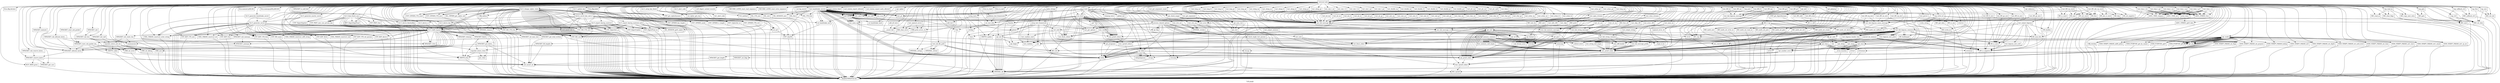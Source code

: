 digraph "Call graph" {
	label="Call graph";

	Node0x55f02ef965a0 [shape=record,label="{external node}"];
	Node0x55f02ef965a0 -> Node0x55f02ef96d90;
	Node0x55f02ef965a0 -> Node0x55f02ef95f40;
	Node0x55f02ef965a0 -> Node0x55f02efa74e0;
	Node0x55f02ef965a0 -> Node0x55f02f3355f0;
	Node0x55f02ef965a0 -> Node0x55f02ef86510;
	Node0x55f02ef965a0 -> Node0x55f02ef4d4d0;
	Node0x55f02ef965a0 -> Node0x55f02ef8bb00;
	Node0x55f02ef965a0 -> Node0x55f02ef8bb70;
	Node0x55f02ef965a0 -> Node0x55f02ef8bba0;
	Node0x55f02ef965a0 -> Node0x55f02f085250;
	Node0x55f02ef965a0 -> Node0x55f02ef8bc80;
	Node0x55f02ef965a0 -> Node0x55f02ef8bc10;
	Node0x55f02ef965a0 -> Node0x55f02ef8bdc0;
	Node0x55f02ef965a0 -> Node0x55f02f0850a0;
	Node0x55f02ef965a0 -> Node0x55f02f085380;
	Node0x55f02ef965a0 -> Node0x55f02f085420;
	Node0x55f02ef965a0 -> Node0x55f02f085530;
	Node0x55f02ef965a0 -> Node0x55f02f085630;
	Node0x55f02ef965a0 -> Node0x55f02ef60980;
	Node0x55f02ef965a0 -> Node0x55f02ef609b0;
	Node0x55f02ef965a0 -> Node0x55f02ef60a90;
	Node0x55f02ef965a0 -> Node0x55f02ef60ac0;
	Node0x55f02ef965a0 -> Node0x55f02ef60b30;
	Node0x55f02ef965a0 -> Node0x55f02ef60c10;
	Node0x55f02ef965a0 -> Node0x55f02ef60c40;
	Node0x55f02ef965a0 -> Node0x55f02ef60d90;
	Node0x55f02ef965a0 -> Node0x55f02ef60e70;
	Node0x55f02ef965a0 -> Node0x55f02ef60ee0;
	Node0x55f02ef965a0 -> Node0x55f02ef60f80;
	Node0x55f02ef965a0 -> Node0x55f02ef60ff0;
	Node0x55f02ef965a0 -> Node0x55f02ef61020;
	Node0x55f02ef965a0 -> Node0x55f02ef611e0;
	Node0x55f02ef965a0 -> Node0x55f02ef61280;
	Node0x55f02ef965a0 -> Node0x55f02ef612f0;
	Node0x55f02ef965a0 -> Node0x55f02ef61390;
	Node0x55f02ef965a0 -> Node0x55f02ef61400;
	Node0x55f02ef965a0 -> Node0x55f02ef614a0;
	Node0x55f02ef965a0 -> Node0x55f02ef61430;
	Node0x55f02ef965a0 -> Node0x55f02ef615e0;
	Node0x55f02ef965a0 -> Node0x55f02ef61650;
	Node0x55f02ef965a0 -> Node0x55f02ef616c0;
	Node0x55f02ef965a0 -> Node0x55f02ef61730;
	Node0x55f02ef965a0 -> Node0x55f02ef617a0;
	Node0x55f02ef965a0 -> Node0x55f02ef61810;
	Node0x55f02ef965a0 -> Node0x55f02ef61880;
	Node0x55f02ef965a0 -> Node0x55f02efdad70;
	Node0x55f02ef965a0 -> Node0x55f02efdade0;
	Node0x55f02ef965a0 -> Node0x55f02efdae50;
	Node0x55f02ef965a0 -> Node0x55f02efdb940;
	Node0x55f02ef965a0 -> Node0x55f02efdb9e0;
	Node0x55f02ef965a0 -> Node0x55f02efdba80;
	Node0x55f02ef965a0 -> Node0x55f02efdbb20;
	Node0x55f02ef965a0 -> Node0x55f02efdbc00;
	Node0x55f02ef965a0 -> Node0x55f02efdbc70;
	Node0x55f02ef965a0 -> Node0x55f02efdbce0;
	Node0x55f02ef965a0 -> Node0x55f02efdbd50;
	Node0x55f02ef965a0 -> Node0x55f02efdbdc0;
	Node0x55f02ef965a0 -> Node0x55f02efdbf50;
	Node0x55f02ef965a0 -> Node0x55f02efdbf80;
	Node0x55f02ef965a0 -> Node0x55f02efdbff0;
	Node0x55f02ef965a0 -> Node0x55f02efdc0b0;
	Node0x55f02ef965a0 -> Node0x55f02efdc1f0;
	Node0x55f02ef965a0 -> Node0x55f02efdc260;
	Node0x55f02ef965a0 -> Node0x55f02efdc2d0;
	Node0x55f02ef965a0 -> Node0x55f02efdc470;
	Node0x55f02ef965a0 -> Node0x55f02efdc340;
	Node0x55f02ef965a0 -> Node0x55f02efdc510;
	Node0x55f02ef965a0 -> Node0x55f02efda5a0;
	Node0x55f02ef965a0 -> Node0x55f02efda650;
	Node0x55f02ef965a0 -> Node0x55f02efda6f0;
	Node0x55f02ef965a0 -> Node0x55f02efda680;
	Node0x55f02ef965a0 -> Node0x55f02efda7f0;
	Node0x55f02ef965a0 -> Node0x55f02efdac70;
	Node0x55f02ef965a0 -> Node0x55f02efdace0;
	Node0x55f02ef965a0 -> Node0x55f02efe2250;
	Node0x55f02ef965a0 -> Node0x55f02efe2cc0;
	Node0x55f02ef965a0 -> Node0x55f02efe2d70;
	Node0x55f02ef965a0 -> Node0x55f02efe2de0;
	Node0x55f02ef965a0 -> Node0x55f02efe2e50;
	Node0x55f02ef965a0 -> Node0x55f02efe2ec0;
	Node0x55f02ef965a0 -> Node0x55f02efe3020;
	Node0x55f02ef965a0 -> Node0x55f02efe3050;
	Node0x55f02ef965a0 -> Node0x55f02efe31a0;
	Node0x55f02ef965a0 -> Node0x55f02efe31d0;
	Node0x55f02ef965a0 -> Node0x55f02efd2e50;
	Node0x55f02ef965a0 -> Node0x55f02efd2f00;
	Node0x55f02ef965a0 -> Node0x55f02efd2f70;
	Node0x55f02ef965a0 -> Node0x55f02efd2fe0;
	Node0x55f02ef965a0 -> Node0x55f02efd30b0;
	Node0x55f02ef965a0 -> Node0x55f02efd3120;
	Node0x55f02ef965a0 -> Node0x55f02efdc540;
	Node0x55f02ef965a0 -> Node0x55f02efe3100;
	Node0x55f02ef965a0 -> Node0x55f02efd3190;
	Node0x55f02ef965a0 -> Node0x55f02efe22c0;
	Node0x55f02ef965a0 -> Node0x55f02efd3230;
	Node0x55f02ef965a0 -> Node0x55f02efd32a0;
	Node0x55f02ef965a0 -> Node0x55f02efd3310;
	Node0x55f02ef965a0 -> Node0x55f02efd3380;
	Node0x55f02ef965a0 -> Node0x55f02efd3490;
	Node0x55f02ef965a0 -> Node0x55f02efd3500;
	Node0x55f02ef965a0 -> Node0x55f02efd35a0;
	Node0x55f02ef965a0 -> Node0x55f02efd3650;
	Node0x55f02ef965a0 -> Node0x55f02efd36c0;
	Node0x55f02ef965a0 -> Node0x55f02efd4170;
	Node0x55f02ef965a0 -> Node0x55f02efd41e0;
	Node0x55f02ef965a0 -> Node0x55f02efd33f0;
	Node0x55f02ef965a0 -> Node0x55f02efd43e0;
	Node0x55f02ef965a0 -> Node0x55f02efd44b0;
	Node0x55f02ef965a0 -> Node0x55f02efd4550;
	Node0x55f02ef965a0 -> Node0x55f02efd45c0;
	Node0x55f02ef965a0 -> Node0x55f02efd4630;
	Node0x55f02ef965a0 -> Node0x55f02efd4660;
	Node0x55f02ef965a0 -> Node0x55f02efd48c0;
	Node0x55f02ef965a0 -> Node0x55f02efd4ab0;
	Node0x55f02ef965a0 -> Node0x55f02efd4b20;
	Node0x55f02ef965a0 -> Node0x55f02efd4bc0;
	Node0x55f02ef965a0 -> Node0x55f02efd4c60;
	Node0x55f02ef965a0 -> Node0x55f02efd4d00;
	Node0x55f02ef965a0 -> Node0x55f02efd54f0;
	Node0x55f02ef965a0 -> Node0x55f02efd5590;
	Node0x55f02ef965a0 -> Node0x55f02efd5630;
	Node0x55f02ef965a0 -> Node0x55f02efd56a0;
	Node0x55f02ef965a0 -> Node0x55f02efd5710;
	Node0x55f02ef965a0 -> Node0x55f02efd5980;
	Node0x55f02ef965a0 -> Node0x55f02efd5a20;
	Node0x55f02ef965a0 -> Node0x55f02efd59b0;
	Node0x55f02ef965a0 -> Node0x55f02efd5c40;
	Node0x55f02ef965a0 -> Node0x55f02efd5c70;
	Node0x55f02ef965a0 -> Node0x55f02efd5e30;
	Node0x55f02ef965a0 -> Node0x55f02efd5f00;
	Node0x55f02ef965a0 -> Node0x55f02efd62b0;
	Node0x55f02ef965a0 -> Node0x55f02efd63c0;
	Node0x55f02ef965a0 -> Node0x55f02efd61d0;
	Node0x55f02ef965a0 -> Node0x55f02efd6460;
	Node0x55f02ef965a0 -> Node0x55f02efd48f0;
	Node0x55f02ef965a0 -> Node0x55f02efd5740;
	Node0x55f02ef965a0 -> Node0x55f02efd4da0;
	Node0x55f02ef965a0 -> Node0x55f02efd4a10;
	Node0x55f02ef965a0 -> Node0x55f02efd5fa0;
	Node0x55f02ef965a0 -> Node0x55f02efd4780;
	Node0x55f02ef965a0 -> Node0x55f02efd66d0;
	Node0x55f02ef965a0 -> Node0x55f02efd6700;
	Node0x55f02ef965a0 -> Node0x55f02efd37a0;
	Node0x55f02ef965a0 -> Node0x55f02efd6910;
	Node0x55f02ef965a0 -> Node0x55f02efd42d0;
	Node0x55f02ef965a0 -> Node0x55f02efd6940;
	Node0x55f02ef965a0 -> Node0x55f02efd6a40;
	Node0x55f02ef965a0 -> Node0x55f02efd6ae0;
	Node0x55f02ef965a0 -> Node0x55f02efd6c60;
	Node0x55f02ef965a0 -> Node0x55f02efd6c90;
	Node0x55f02ef965a0 -> Node0x55f02efd6e00;
	Node0x55f02ef965a0 -> Node0x55f02efd6e30;
	Node0x55f02ef965a0 -> Node0x55f02efe1280;
	Node0x55f02ef965a0 -> Node0x55f02efe1450;
	Node0x55f02ef965a0 -> Node0x55f02efe14f0;
	Node0x55f02ef965a0 -> Node0x55f02efe1590;
	Node0x55f02ef965a0 -> Node0x55f02efe1630;
	Node0x55f02ef965a0 -> Node0x55f02efe16d0;
	Node0x55f02ef965a0 -> Node0x55f02efe1770;
	Node0x55f02ef965a0 -> Node0x55f02efe1810;
	Node0x55f02ef965a0 -> Node0x55f02efe18b0;
	Node0x55f02ef965a0 -> Node0x55f02efe1950;
	Node0x55f02ef965a0 -> Node0x55f02efe19f0;
	Node0x55f02ef965a0 -> Node0x55f02efe1a90;
	Node0x55f02ef965a0 -> Node0x55f02efe1b30;
	Node0x55f02ef965a0 -> Node0x55f02efe1bd0;
	Node0x55f02ef965a0 -> Node0x55f02efe1c70;
	Node0x55f02ef965a0 -> Node0x55f02efe1d10;
	Node0x55f02ef965a0 -> Node0x55f02efe1db0;
	Node0x55f02ef965a0 -> Node0x55f02efe1e50;
	Node0x55f02ef965a0 -> Node0x55f02efe1ef0;
	Node0x55f02ef965a0 -> Node0x55f02efe1f90;
	Node0x55f02ef965a0 -> Node0x55f02efe2030;
	Node0x55f02ef965a0 -> Node0x55f02efe20d0;
	Node0x55f02ef965a0 -> Node0x55f02efe2170;
	Node0x55f02ef965a0 -> Node0x55f02efe2210;
	Node0x55f02ef965a0 -> Node0x55f02ef7dc50;
	Node0x55f02ef965a0 -> Node0x55f02ef7dcf0;
	Node0x55f02ef965a0 -> Node0x55f02ef7dd90;
	Node0x55f02ef965a0 -> Node0x55f02ef7de30;
	Node0x55f02ef965a0 -> Node0x55f02ef7ded0;
	Node0x55f02ef965a0 -> Node0x55f02ef7df70;
	Node0x55f02ef965a0 -> Node0x55f02ef7e010;
	Node0x55f02ef965a0 -> Node0x55f02ef7e0b0;
	Node0x55f02ef965a0 -> Node0x55f02ef7e150;
	Node0x55f02ef965a0 -> Node0x55f02ef7e1f0;
	Node0x55f02ef965a0 -> Node0x55f02ef7e290;
	Node0x55f02ef965a0 -> Node0x55f02ef7e330;
	Node0x55f02ef965a0 -> Node0x55f02efd3880;
	Node0x55f02ef965a0 -> Node0x55f02ef7e400;
	Node0x55f02ef965a0 -> Node0x55f02ef7e4a0;
	Node0x55f02ef965a0 -> Node0x55f02ef7e540;
	Node0x55f02ef965a0 -> Node0x55f02ef7e5e0;
	Node0x55f02ef965a0 -> Node0x55f02ef7e680;
	Node0x55f02ef965a0 -> Node0x55f02ef7e720;
	Node0x55f02ef965a0 -> Node0x55f02ef7e7c0;
	Node0x55f02ef965a0 -> Node0x55f02ef7e860;
	Node0x55f02ef965a0 -> Node0x55f02ef7e900;
	Node0x55f02ef965a0 -> Node0x55f02ef7e9a0;
	Node0x55f02ef965a0 -> Node0x55f02ef7ea40;
	Node0x55f02ef965a0 -> Node0x55f02ef7eae0;
	Node0x55f02ef965a0 -> Node0x55f02ef7eb80;
	Node0x55f02ef965a0 -> Node0x55f02ef7ec20;
	Node0x55f02ef965a0 -> Node0x55f02efd3530;
	Node0x55f02ef965a0 -> Node0x55f02efd3730;
	Node0x55f02ef965a0 -> Node0x55f02ef7ed20;
	Node0x55f02ef965a0 -> Node0x55f02ef7edc0;
	Node0x55f02ef965a0 -> Node0x55f02ef7ef80;
	Node0x55f02ef965a0 -> Node0x55f02ef7efb0;
	Node0x55f02ef965a0 -> Node0x55f02ef7f0f0;
	Node0x55f02ef965a0 -> Node0x55f02ef7f190;
	Node0x55f02ef965a0 -> Node0x55f02ef7f2c0;
	Node0x55f02ef965a0 -> Node0x55f02efd3810;
	Node0x55f02ef965a0 -> Node0x55f02ef7f2f0;
	Node0x55f02ef965a0 -> Node0x55f02ef7f4d0;
	Node0x55f02ef965a0 -> Node0x55f02ef7f500;
	Node0x55f02ef965a0 -> Node0x55f02ef7f600;
	Node0x55f02ef965a0 -> Node0x55f02ef7f760;
	Node0x55f02ef965a0 -> Node0x55f02ef7f7d0;
	Node0x55f02ef965a0 -> Node0x55f02ef7f930;
	Node0x55f02ef965a0 -> Node0x55f02ef7f960;
	Node0x55f02ef965a0 -> Node0x55f02ef7fa20;
	Node0x55f02ef965a0 -> Node0x55f02ef7fae0;
	Node0x55f02ef965a0 -> Node0x55f02ef7fbe0;
	Node0x55f02ef965a0 -> Node0x55f02ef7fd60;
	Node0x55f02ef965a0 -> Node0x55f02ef7fd90;
	Node0x55f02ef965a0 -> Node0x55f02ef7fe00;
	Node0x55f02ef965a0 -> Node0x55f02ef7ff50;
	Node0x55f02ef965a0 -> Node0x55f02ef7ffc0;
	Node0x55f02ef965a0 -> Node0x55f02ef80110;
	Node0x55f02ef965a0 -> Node0x55f02ef80180;
	Node0x55f02ef965a0 -> Node0x55f02ef80310;
	Node0x55f02ef965a0 -> Node0x55f02ef803b0;
	Node0x55f02ef965a0 -> Node0x55f02ef80420;
	Node0x55f02ef965a0 -> Node0x55f02ef80510;
	Node0x55f02ef965a0 -> Node0x55f02ef80540;
	Node0x55f02ef965a0 -> Node0x55f02ef80640;
	Node0x55f02ef965a0 -> Node0x55f02ef806e0;
	Node0x55f02ef965a0 -> Node0x55f02ef80670;
	Node0x55f02ef965a0 -> Node0x55f02ef80870;
	Node0x55f02ef965a0 -> Node0x55f02ef80ab0;
	Node0x55f02ef965a0 -> Node0x55f02ef80b20;
	Node0x55f02ef965a0 -> Node0x55f02ef80b50;
	Node0x55f02ef965a0 -> Node0x55f02ef80c00;
	Node0x55f02ef965a0 -> Node0x55f02ef80e10;
	Node0x55f02ef965a0 -> Node0x55f02ef80e80;
	Node0x55f02ef965a0 -> Node0x55f02ef80eb0;
	Node0x55f02ef965a0 -> Node0x55f02ef810e0;
	Node0x55f02ef965a0 -> Node0x55f02ef811b0;
	Node0x55f02ef965a0 -> Node0x55f02ef812b0;
	Node0x55f02ef965a0 -> Node0x55f02ef812e0;
	Node0x55f02ef965a0 -> Node0x55f02ef81460;
	Node0x55f02ef965a0 -> Node0x55f02ef815e0;
	Node0x55f02ef965a0 -> Node0x55f02ef81760;
	Node0x55f02ef965a0 -> Node0x55f02ef818e0;
	Node0x55f02ef965a0 -> Node0x55f02ef81ad0;
	Node0x55f02ef965a0 -> Node0x55f02ef81b40;
	Node0x55f02ef965a0 -> Node0x55f02efd47f0;
	Node0x55f02ef965a0 -> Node0x55f02efd5100;
	Node0x55f02ef965a0 -> Node0x55f02ef81b70;
	Node0x55f02ef965a0 -> Node0x55f02ef81f50;
	Node0x55f02ef965a0 -> Node0x55f02ef81fc0;
	Node0x55f02ef965a0 -> Node0x55f02ef826e0;
	Node0x55f02ef965a0 -> Node0x55f02ef82790;
	Node0x55f02ef965a0 -> Node0x55f02ef82880;
	Node0x55f02ef965a0 -> Node0x55f02efd5330;
	Node0x55f02ef965a0 -> Node0x55f02ef828b0;
	Node0x55f02ef965a0 -> Node0x55f02ef82970;
	Node0x55f02ef965a0 -> Node0x55f02ef82b60;
	Node0x55f02ef965a0 -> Node0x55f02ef7bbd0;
	Node0x55f02ef965a0 -> Node0x55f02ef7be50;
	Node0x55f02ef965a0 -> Node0x55f02ef7be80;
	Node0x55f02ef965a0 -> Node0x55f02ef7c070;
	Node0x55f02ef965a0 -> Node0x55f02ef7c0a0;
	Node0x55f02ef965a0 -> Node0x55f02ef7c290;
	Node0x55f02ef965a0 -> Node0x55f02efd52c0;
	Node0x55f02ef965a0 -> Node0x55f02ef7c2c0;
	Node0x55f02ef965a0 -> Node0x55f02ef7c480;
	Node0x55f02ef965a0 -> Node0x55f02ef7c4f0;
	Node0x55f02ef965a0 -> Node0x55f02ef7c560;
	Node0x55f02ef965a0 -> Node0x55f02ef7c5d0;
	Node0x55f02ef965a0 -> Node0x55f02ef7c640;
	Node0x55f02ef965a0 -> Node0x55f02ef7cac0;
	Node0x55f02ef965a0 -> Node0x55f02ef7cb30;
	Node0x55f02ef965a0 -> Node0x55f02ef7cba0;
	Node0x55f02ef965a0 -> Node0x55f02ef7cc10;
	Node0x55f02ef965a0 -> Node0x55f02ef7cc80;
	Node0x55f02ef965a0 -> Node0x55f02ef7d500;
	Node0x55f02ef965a0 -> Node0x55f02ef7d570;
	Node0x55f02ef965a0 -> Node0x55f02ef7d5e0;
	Node0x55f02ef965a0 -> Node0x55f02ef7d650;
	Node0x55f02ef965a0 -> Node0x55f02efd51a0;
	Node0x55f02ef965a0 -> Node0x55f02ef7d9c0;
	Node0x55f02ef965a0 -> Node0x55f02ef7d950;
	Node0x55f02ef965a0 -> Node0x55f02ef7daa0;
	Node0x55f02ef965a0 -> Node0x55f02efd5250;
	Node0x55f02ef965a0 -> Node0x55f02ef7db70;
	Node0x55f02ef965a0 -> Node0x55f02efd6430;
	Node0x55f02ef965a0 -> Node0x55f02efd6320;
	Node0x55f02ef965a0 -> Node0x55f02efd5130;
	Node0x55f02ef965a0 -> Node0x55f02efd5f70;
	Node0x55f02ef965a0 -> Node0x55f02eff9a80;
	Node0x55f02ef965a0 -> Node0x55f02eff9c10;
	Node0x55f02ef965a0 -> Node0x55f02eff9c80;
	Node0x55f02ef965a0 -> Node0x55f02efd6240;
	Node0x55f02ef965a0 -> Node0x55f02eff9d80;
	Node0x55f02ef965a0 -> Node0x55f02efd53d0;
	Node0x55f02ef965a0 -> Node0x55f02eff9e20;
	Node0x55f02ef965a0 -> Node0x55f02efd65a0;
	Node0x55f02ef965a0 -> Node0x55f02efd49a0;
	Node0x55f02ef965a0 -> Node0x55f02efd5440;
	Node0x55f02ef965a0 -> Node0x55f02eff9f80;
	Node0x55f02ef965a0 -> Node0x55f02ef7edf0;
	Node0x55f02ef965a0 -> Node0x55f02effa320;
	Node0x55f02ef965a0 -> Node0x55f02effaa30;
	Node0x55f02ef965a0 -> Node0x55f02ef7f6a0;
	Node0x55f02ef965a0 -> Node0x55f02effabc0;
	Node0x55f02ef965a0 -> Node0x55f02effad30;
	Node0x55f02ef965a0 -> Node0x55f02ef7f870;
	Node0x55f02ef965a0 -> Node0x55f02effb3d0;
	Node0x55f02ef965a0 -> Node0x55f02effb440;
	Node0x55f02ef965a0 -> Node0x55f02ef7f460;
	Node0x55f02ef965a0 -> Node0x55f02effb6b0;
	Node0x55f02ef965a0 -> Node0x55f02efd6010;
	Node0x55f02ef965a0 -> Node0x55f02eff9b60;
	Node0x55f02ef965a0 -> Node0x55f02effba60;
	Node0x55f02ef965a0 -> Node0x55f02effc0e0;
	Node0x55f02ef965a0 -> Node0x55f02effbb00;
	Node0x55f02ef965a0 -> Node0x55f02effc340;
	Node0x55f02ef965a0 -> Node0x55f02effba90;
	Node0x55f02ef965a0 -> Node0x55f02effc530;
	Node0x55f02ef965a0 -> Node0x55f02effbc00;
	Node0x55f02ef965a0 -> Node0x55f02effc5d0;
	Node0x55f02ef965a0 -> Node0x55f02effbc70;
	Node0x55f02ef965a0 -> Node0x55f02effc730;
	Node0x55f02ef965a0 -> Node0x55f02effbce0;
	Node0x55f02ef965a0 -> Node0x55f02effc8b0;
	Node0x55f02ef965a0 -> Node0x55f02effbd50;
	Node0x55f02ef965a0 -> Node0x55f02effc9c0;
	Node0x55f02ef965a0 -> Node0x55f02effbdc0;
	Node0x55f02ef965a0 -> Node0x55f02effcab0;
	Node0x55f02ef965a0 -> Node0x55f02effbe30;
	Node0x55f02ef965a0 -> Node0x55f02effc150;
	Node0x55f02ef965a0 -> Node0x55f02effcb50;
	Node0x55f02ef965a0 -> Node0x55f02effc180;
	Node0x55f02ef965a0 -> Node0x55f02effc950;
	Node0x55f02ef965a0 -> Node0x55f02effc670;
	Node0x55f02ef965a0 -> Node0x55f02effc3e0;
	Node0x55f02ef965a0 -> Node0x55f02effc370;
	Node0x55f02ef965a0 -> Node0x55f02effc490;
	Node0x55f02ef965a0 -> Node0x55f02effc1f0;
	Node0x55f02ef965a0 -> Node0x55f02effcdc0;
	Node0x55f02ef95f40 [shape=record,label="{llvm.dbg.declare}"];
	Node0x55f02ef96d90 [shape=record,label="{WPACKET_allocate_bytes}"];
	Node0x55f02ef96d90 -> Node0x55f02efa74e0;
	Node0x55f02efa74e0 [shape=record,label="{WPACKET_reserve_bytes}"];
	Node0x55f02efa74e0 -> Node0x55f02f3360a0;
	Node0x55f02efa74e0 -> Node0x55f02f3355f0;
	Node0x55f02efa74e0 -> Node0x55f02ef86510;
	Node0x55f02f3360a0 [shape=record,label="{ossl_assert_int}"];
	Node0x55f02f3360a0 -> Node0x55f02ef4d4d0;
	Node0x55f02ef60d90 [shape=record,label="{WPACKET_memset}"];
	Node0x55f02ef60d90 -> Node0x55f02ef96d90;
	Node0x55f02ef60e70 [shape=record,label="{llvm.memset.p0i8.i64}"];
	Node0x55f02ef60ee0 [shape=record,label="{WPACKET_memcpy}"];
	Node0x55f02ef60ee0 -> Node0x55f02ef96d90;
	Node0x55f02ef60f80 [shape=record,label="{llvm.memcpy.p0i8.p0i8.i64}"];
	Node0x55f02ef60ff0 [shape=record,label="{WPACKET_sub_memcpy__}"];
	Node0x55f02ef60ff0 -> Node0x55f02ef8bb70;
	Node0x55f02ef60ff0 -> Node0x55f02ef60ee0;
	Node0x55f02ef60ff0 -> Node0x55f02ef8bba0;
	Node0x55f02ef61020 [shape=record,label="{WPACKET_get_total_written}"];
	Node0x55f02ef61020 -> Node0x55f02f3360a0;
	Node0x55f02ef611e0 [shape=record,label="{WPACKET_get_length}"];
	Node0x55f02ef611e0 -> Node0x55f02f3360a0;
	Node0x55f02ef61280 [shape=record,label="{WPACKET_is_null_buf}"];
	Node0x55f02ef612f0 [shape=record,label="{WPACKET_cleanup}"];
	Node0x55f02ef612f0 -> Node0x55f02f085250;
	Node0x55f02ef61390 [shape=record,label="{tls13_hkdf_expand}"];
	Node0x55f02ef61390 -> Node0x55f02ef61400;
	Node0x55f02ef61390 -> Node0x55f02ef614a0;
	Node0x55f02ef61390 -> Node0x55f02ef61430;
	Node0x55f02ef61390 -> Node0x55f02ef615e0;
	Node0x55f02ef61390 -> Node0x55f02f332130;
	Node0x55f02ef61390 -> Node0x55f02ef8bc10;
	Node0x55f02ef61390 -> Node0x55f02ef8bdc0;
	Node0x55f02ef61390 -> Node0x55f02f0850a0;
	Node0x55f02ef61390 -> Node0x55f02ef61650;
	Node0x55f02ef61390 -> Node0x55f02ef616c0;
	Node0x55f02ef61390 -> Node0x55f02f085420;
	Node0x55f02ef61390 -> Node0x55f02ef60c10;
	Node0x55f02ef61390 -> Node0x55f02ef8bb70;
	Node0x55f02ef61390 -> Node0x55f02ef60ee0;
	Node0x55f02ef61390 -> Node0x55f02ef60ee0;
	Node0x55f02ef61390 -> Node0x55f02ef8bba0;
	Node0x55f02ef61390 -> Node0x55f02ef60ff0;
	Node0x55f02ef61390 -> Node0x55f02ef61020;
	Node0x55f02ef61390 -> Node0x55f02ef60ac0;
	Node0x55f02ef61390 -> Node0x55f02ef61650;
	Node0x55f02ef61390 -> Node0x55f02ef612f0;
	Node0x55f02ef61390 -> Node0x55f02f332130;
	Node0x55f02ef61390 -> Node0x55f02ef8bc10;
	Node0x55f02ef61390 -> Node0x55f02ef8bdc0;
	Node0x55f02ef61390 -> Node0x55f02f0850a0;
	Node0x55f02ef61390 -> Node0x55f02ef61730;
	Node0x55f02ef61390 -> Node0x55f02ef617a0;
	Node0x55f02ef61390 -> Node0x55f02ef61810;
	Node0x55f02ef61390 -> Node0x55f02ef61880;
	Node0x55f02ef61390 -> Node0x55f02ef61880;
	Node0x55f02ef61390 -> Node0x55f02efdad70;
	Node0x55f02ef61390 -> Node0x55f02efdade0;
	Node0x55f02ef61390 -> Node0x55f02efdae50;
	Node0x55f02ef61390 -> Node0x55f02ef61650;
	Node0x55f02ef61390 -> Node0x55f02f332130;
	Node0x55f02ef61390 -> Node0x55f02ef8bc10;
	Node0x55f02ef61390 -> Node0x55f02ef8bdc0;
	Node0x55f02ef61390 -> Node0x55f02f0850a0;
	Node0x55f02ef61400 [shape=record,label="{EVP_KDF_fetch}"];
	Node0x55f02ef61400 -> Node0x55f02f332130;
	Node0x55f02ef614a0 [shape=record,label="{EVP_MD_name}"];
	Node0x55f02ef614a0 -> Node0x55f02f332130;
	Node0x55f02ef61430 [shape=record,label="{EVP_KDF_CTX_new}"];
	Node0x55f02ef61430 -> Node0x55f02f332130;
	Node0x55f02ef615e0 [shape=record,label="{EVP_KDF_free}"];
	Node0x55f02ef615e0 -> Node0x55f02f332130;
	Node0x55f02ef61650 [shape=record,label="{EVP_KDF_CTX_free}"];
	Node0x55f02ef61650 -> Node0x55f02f332130;
	Node0x55f02ef616c0 [shape=record,label="{EVP_MD_size}"];
	Node0x55f02ef616c0 -> Node0x55f02f332130;
	Node0x55f02ef61730 [shape=record,label="{OSSL_PARAM_construct_int}"];
	Node0x55f02ef61730 -> Node0x55f02f332130;
	Node0x55f02ef617a0 [shape=record,label="{strlen}"];
	Node0x55f02ef617a0 -> Node0x55f02f332130;
	Node0x55f02ef61810 [shape=record,label="{OSSL_PARAM_construct_utf8_string}"];
	Node0x55f02ef61810 -> Node0x55f02f332130;
	Node0x55f02ef61880 [shape=record,label="{OSSL_PARAM_construct_octet_string}"];
	Node0x55f02ef61880 -> Node0x55f02f332130;
	Node0x55f02efdad70 [shape=record,label="{OSSL_PARAM_construct_end}"];
	Node0x55f02efdad70 -> Node0x55f02f332130;
	Node0x55f02efdade0 [shape=record,label="{EVP_KDF_CTX_set_params}"];
	Node0x55f02efdade0 -> Node0x55f02f332130;
	Node0x55f02efdae50 [shape=record,label="{EVP_KDF_derive}"];
	Node0x55f02efdae50 -> Node0x55f02f332130;
	Node0x55f02efdb940 [shape=record,label="{tls13_derive_key}"];
	Node0x55f02efdb940 -> Node0x55f02ef61390;
	Node0x55f02efdb9e0 [shape=record,label="{tls13_derive_iv}"];
	Node0x55f02efdb9e0 -> Node0x55f02ef61390;
	Node0x55f02efdba80 [shape=record,label="{tls13_derive_finishedkey}"];
	Node0x55f02efdba80 -> Node0x55f02ef61390;
	Node0x55f02efd42d0 [shape=record,label="{test_error}"];
	Node0x55f02efd42d0 -> Node0x55f02efd6840;
	Node0x55f02efd42d0 -> Node0x55f02efd5740;
	Node0x55f02efd6940 [shape=record,label="{test_perror}"];
	Node0x55f02efd6940 -> Node0x55f02efd6a40;
	Node0x55f02efd6940 -> Node0x55f02efd6ae0;
	Node0x55f02efd6940 -> Node0x55f02efd42d0;
	Node0x55f02efd6a40 [shape=record,label="{__errno_location}"];
	Node0x55f02efd6a40 -> Node0x55f02f332130;
	Node0x55f02efd6ae0 [shape=record,label="{strerror}"];
	Node0x55f02efd6ae0 -> Node0x55f02f332130;
	Node0x55f02efd6c60 [shape=record,label="{test_note}"];
	Node0x55f02efd6c60 -> Node0x55f02efd65a0;
	Node0x55f02efd6c60 -> Node0x55f02efd5740;
	Node0x55f02efd6c60 -> Node0x55f02efd5440;
	Node0x55f02efd6c90 [shape=record,label="{test_skip}"];
	Node0x55f02efd6c90 -> Node0x55f02efd6840;
	Node0x55f02efd6e00 [shape=record,label="{test_skip_c90}"];
	Node0x55f02efd6e00 -> Node0x55f02efd6840;
	Node0x55f02efd6e00 -> Node0x55f02efd5740;
	Node0x55f02efe1770 [shape=record,label="{test_uint_eq}"];
	Node0x55f02efe1770 -> Node0x55f02efe1380;
	Node0x55f02efe1810 [shape=record,label="{test_uint_ne}"];
	Node0x55f02efe1810 -> Node0x55f02efe1380;
	Node0x55f02efe18b0 [shape=record,label="{test_uint_lt}"];
	Node0x55f02efe18b0 -> Node0x55f02efe1380;
	Node0x55f02efe1950 [shape=record,label="{test_uint_le}"];
	Node0x55f02efe1950 -> Node0x55f02efe1380;
	Node0x55f02efe19f0 [shape=record,label="{test_uint_gt}"];
	Node0x55f02efe19f0 -> Node0x55f02efe1380;
	Node0x55f02efe1a90 [shape=record,label="{test_uint_ge}"];
	Node0x55f02efe1a90 -> Node0x55f02efe1380;
	Node0x55f02efe1b30 [shape=record,label="{test_char_eq}"];
	Node0x55f02efe1b30 -> Node0x55f02efe1380;
	Node0x55f02efe1bd0 [shape=record,label="{test_char_ne}"];
	Node0x55f02efe1bd0 -> Node0x55f02efe1380;
	Node0x55f02efe1c70 [shape=record,label="{test_char_lt}"];
	Node0x55f02efe1c70 -> Node0x55f02efe1380;
	Node0x55f02efe1d10 [shape=record,label="{test_char_le}"];
	Node0x55f02efe1d10 -> Node0x55f02efe1380;
	Node0x55f02ef8bc80 [shape=record,label="{CRYPTO_zalloc}"];
	Node0x55f02ef8bc80 -> Node0x55f02f332130;
	Node0x55f02ef8bc10 [shape=record,label="{ERR_new}"];
	Node0x55f02ef8bc10 -> Node0x55f02f332130;
	Node0x55f02ef8bdc0 [shape=record,label="{ERR_set_debug}"];
	Node0x55f02ef8bdc0 -> Node0x55f02f332130;
	Node0x55f02f0850a0 [shape=record,label="{ERR_set_error}"];
	Node0x55f02f0850a0 -> Node0x55f02f332130;
	Node0x55f02f085380 [shape=record,label="{WPACKET_sub_reserve_bytes__}"];
	Node0x55f02f085380 -> Node0x55f02efa74e0;
	Node0x55f02f085420 [shape=record,label="{WPACKET_init_static_len}"];
	Node0x55f02f085420 -> Node0x55f02f085490;
	Node0x55f02f085420 -> Node0x55f02f3360a0;
	Node0x55f02f085420 -> Node0x55f02f0854c0;
	Node0x55f02f085490 [shape=record,label="{maxmaxsize}"];
	Node0x55f02f0854c0 [shape=record,label="{wpacket_intern_init_len}"];
	Node0x55f02f0854c0 -> Node0x55f02ef8bc80;
	Node0x55f02f0854c0 -> Node0x55f02ef8bc10;
	Node0x55f02f0854c0 -> Node0x55f02ef8bdc0;
	Node0x55f02f0854c0 -> Node0x55f02f0850a0;
	Node0x55f02f0854c0 -> Node0x55f02ef96d90;
	Node0x55f02f0854c0 -> Node0x55f02f085250;
	Node0x55f02f085530 [shape=record,label="{WPACKET_init_len}"];
	Node0x55f02f085530 -> Node0x55f02f3360a0;
	Node0x55f02f085530 -> Node0x55f02f085490;
	Node0x55f02f085530 -> Node0x55f02f0854c0;
	Node0x55f02f085630 [shape=record,label="{WPACKET_init}"];
	Node0x55f02f085630 -> Node0x55f02f085530;
	Node0x55f02ef60980 [shape=record,label="{WPACKET_init_null}"];
	Node0x55f02ef60980 -> Node0x55f02f085490;
	Node0x55f02ef60980 -> Node0x55f02f0854c0;
	Node0x55f02ef609b0 [shape=record,label="{WPACKET_set_flags}"];
	Node0x55f02ef609b0 -> Node0x55f02f3360a0;
	Node0x55f02ef60ac0 [shape=record,label="{WPACKET_finish}"];
	Node0x55f02ef60ac0 -> Node0x55f02f085110;
	Node0x55f02ef60ac0 -> Node0x55f02f085250;
	Node0x55f02ef60b30 [shape=record,label="{WPACKET_start_sub_packet}"];
	Node0x55f02ef60b30 -> Node0x55f02ef8bb70;
	Node0x55f02ef60c10 [shape=record,label="{WPACKET_put_bytes__}"];
	Node0x55f02ef60c10 -> Node0x55f02f3360a0;
	Node0x55f02ef60c10 -> Node0x55f02ef96d90;
	Node0x55f02ef60c10 -> Node0x55f02f0851b0;
	Node0x55f02ef60c40 [shape=record,label="{WPACKET_set_max_size}"];
	Node0x55f02ef60c40 -> Node0x55f02f3360a0;
	Node0x55f02ef60c40 -> Node0x55f02f085490;
	Node0x55f02efd5e30 [shape=record,label="{OPENSSL_strlcat}"];
	Node0x55f02efd5e30 -> Node0x55f02f332130;
	Node0x55f02efd5f00 [shape=record,label="{main}"];
	Node0x55f02efd5f00 -> Node0x55f02efd5f70;
	Node0x55f02efd5f00 -> Node0x55f02efd6010;
	Node0x55f02efd5f00 -> Node0x55f02efd5740;
	Node0x55f02efd5f00 -> Node0x55f02efd45c0;
	Node0x55f02efd5f00 -> Node0x55f02efd3380;
	Node0x55f02efd5f00 -> Node0x55f02efd4d00;
	Node0x55f02efd5f00 -> Node0x55f02efd5fa0;
	Node0x55f02efd5f00 -> Node0x55f02efd61d0;
	Node0x55f02efd5f00 -> Node0x55f02efd4780;
	Node0x55f02efd5f00 -> Node0x55f02efd5130;
	Node0x55f02efd5f00 -> Node0x55f02efd4ab0;
	Node0x55f02efd5f00 -> Node0x55f02efd6240;
	Node0x55f02efd62b0 [shape=record,label="{test_get_argument_count}"];
	Node0x55f02efd62b0 -> Node0x55f02efd6320;
	Node0x55f02efd63c0 [shape=record,label="{test_get_argument}"];
	Node0x55f02efd63c0 -> Node0x55f02efd6430;
	Node0x55f02efd63c0 -> Node0x55f02ef4d4d0;
	Node0x55f02efd63c0 -> Node0x55f02efd6320;
	Node0x55f02efd61d0 [shape=record,label="{opt_check_usage}"];
	Node0x55f02efd61d0 -> Node0x55f02efd6430;
	Node0x55f02efd61d0 -> Node0x55f02efd6320;
	Node0x55f02efd61d0 -> Node0x55f02efd5740;
	Node0x55f02efd61d0 -> Node0x55f02efd5740;
	Node0x55f02efd6460 [shape=record,label="{opt_printf_stderr}"];
	Node0x55f02efd6460 -> Node0x55f02efd65a0;
	Node0x55f02efd48f0 [shape=record,label="{test_printf_stdout}"];
	Node0x55f02efd48f0 -> Node0x55f02efd53d0;
	Node0x55f02efd5740 [shape=record,label="{test_printf_stderr}"];
	Node0x55f02efd5740 -> Node0x55f02efd65a0;
	Node0x55f02efd4da0 [shape=record,label="{test_random}"];
	Node0x55f02efd4a10 [shape=record,label="{test_random_seed}"];
	Node0x55f02efd4a10 -> Node0x55f02efd4da0;
	Node0x55f02efd5fa0 [shape=record,label="{cleanup_tests}"];
	Node0x55f02efd4780 [shape=record,label="{test_get_options}"];
	Node0x55f02efd66d0 [shape=record,label="{test_fail_message_prefix}"];
	Node0x55f02efd66d0 -> Node0x55f02efd5740;
	Node0x55f02efd66d0 -> Node0x55f02efd5740;
	Node0x55f02efd66d0 -> Node0x55f02efd5740;
	Node0x55f02efd66d0 -> Node0x55f02efd5740;
	Node0x55f02efd66d0 -> Node0x55f02efd5740;
	Node0x55f02efd66d0 -> Node0x55f02efd5740;
	Node0x55f02efd6700 [shape=record,label="{test_info_c90}"];
	Node0x55f02efd6700 -> Node0x55f02efd6840;
	Node0x55f02efd6840 [shape=record,label="{test_fail_message_va}"];
	Node0x55f02efd6840 -> Node0x55f02efd66d0;
	Node0x55f02efd6840 -> Node0x55f02efd65a0;
	Node0x55f02efd6840 -> Node0x55f02efd5740;
	Node0x55f02efd6840 -> Node0x55f02efd5440;
	Node0x55f02efd37a0 [shape=record,label="{test_info}"];
	Node0x55f02efd37a0 -> Node0x55f02efd6840;
	Node0x55f02efd6910 [shape=record,label="{test_error_c90}"];
	Node0x55f02efd6910 -> Node0x55f02efd6840;
	Node0x55f02efd6910 -> Node0x55f02efd5740;
	Node0x55f02f3355f0 [shape=record,label="{BUF_MEM_grow}"];
	Node0x55f02f3355f0 -> Node0x55f02f332130;
	Node0x55f02ef86510 [shape=record,label="{WPACKET_get_curr}"];
	Node0x55f02ef4d4d0 [shape=record,label="{OPENSSL_die}"];
	Node0x55f02ef4d4d0 -> Node0x55f02f332130;
	Node0x55f02ef8bb00 [shape=record,label="{WPACKET_sub_allocate_bytes__}"];
	Node0x55f02ef8bb00 -> Node0x55f02ef8bb70;
	Node0x55f02ef8bb00 -> Node0x55f02ef96d90;
	Node0x55f02ef8bb00 -> Node0x55f02ef8bba0;
	Node0x55f02ef8bb70 [shape=record,label="{WPACKET_start_sub_packet_len__}"];
	Node0x55f02ef8bb70 -> Node0x55f02f3360a0;
	Node0x55f02ef8bb70 -> Node0x55f02ef8bc80;
	Node0x55f02ef8bb70 -> Node0x55f02ef8bc10;
	Node0x55f02ef8bb70 -> Node0x55f02ef8bdc0;
	Node0x55f02ef8bb70 -> Node0x55f02f0850a0;
	Node0x55f02ef8bb70 -> Node0x55f02ef96d90;
	Node0x55f02ef8bba0 [shape=record,label="{WPACKET_close}"];
	Node0x55f02ef8bba0 -> Node0x55f02f085110;
	Node0x55f02f085110 [shape=record,label="{wpacket_intern_close}"];
	Node0x55f02f085110 -> Node0x55f02f0851b0;
	Node0x55f02f085110 -> Node0x55f02f085250;
	Node0x55f02f0851b0 [shape=record,label="{put_value}"];
	Node0x55f02ef60a90 [shape=record,label="{WPACKET_fill_lengths}"];
	Node0x55f02ef60a90 -> Node0x55f02f3360a0;
	Node0x55f02ef60a90 -> Node0x55f02f085110;
	Node0x55f02f085250 [shape=record,label="{CRYPTO_free}"];
	Node0x55f02f085250 -> Node0x55f02f332130;
	Node0x55f02efd3120 [shape=record,label="{RECORD_LAYER_reset_write_sequence}"];
	Node0x55f02efdc540 [shape=record,label="{ssl_cipher_get_evp}"];
	Node0x55f02efe3100 [shape=record,label="{tls1_alert_code}"];
	Node0x55f02efd3190 [shape=record,label="{ssl_log_secret}"];
	Node0x55f02efe22c0 [shape=record,label="{ssl_md}"];
	Node0x55f02efe22c0 -> Node0x55f02efd2fe0;
	Node0x55f02efd3230 [shape=record,label="{ossl_statem_fatal}"];
	Node0x55f02efd32a0 [shape=record,label="{ossl_statem_export_allowed}"];
	Node0x55f02efd3310 [shape=record,label="{ossl_statem_export_early_allowed}"];
	Node0x55f02efdbb20 [shape=record,label="{tls13_generate_secret}"];
	Node0x55f02efdbb20 -> Node0x55f02ef614a0;
	Node0x55f02efdbb20 -> Node0x55f02ef61400;
	Node0x55f02efdbb20 -> Node0x55f02ef61430;
	Node0x55f02efdbb20 -> Node0x55f02ef615e0;
	Node0x55f02efdbb20 -> Node0x55f02f332130;
	Node0x55f02efdbb20 -> Node0x55f02ef616c0;
	Node0x55f02efdbb20 -> Node0x55f02efdbb50;
	Node0x55f02efdbb20 -> Node0x55f02f332130;
	Node0x55f02efdbb20 -> Node0x55f02ef61650;
	Node0x55f02efdbb20 -> Node0x55f02efdbc00;
	Node0x55f02efdbb20 -> Node0x55f02efdbc70;
	Node0x55f02efdbb20 -> Node0x55f02efdbce0;
	Node0x55f02efdbb20 -> Node0x55f02f332130;
	Node0x55f02efdbb20 -> Node0x55f02efdbd50;
	Node0x55f02efdbb20 -> Node0x55f02ef61650;
	Node0x55f02efdbb20 -> Node0x55f02efdbd50;
	Node0x55f02efdbb20 -> Node0x55f02ef61390;
	Node0x55f02efdbb20 -> Node0x55f02ef61650;
	Node0x55f02efdbb20 -> Node0x55f02ef61730;
	Node0x55f02efdbb20 -> Node0x55f02ef617a0;
	Node0x55f02efdbb20 -> Node0x55f02ef61810;
	Node0x55f02efdbb20 -> Node0x55f02ef61880;
	Node0x55f02efdbb20 -> Node0x55f02ef61880;
	Node0x55f02efdbb20 -> Node0x55f02efdad70;
	Node0x55f02efdbb20 -> Node0x55f02efdade0;
	Node0x55f02efdbb20 -> Node0x55f02efdae50;
	Node0x55f02efdbb20 -> Node0x55f02f332130;
	Node0x55f02efdbb20 -> Node0x55f02ef61650;
	Node0x55f02efdbb20 -> Node0x55f02efdbdc0;
	Node0x55f02efdbb50 [shape=record,label="{ossl_assert_int.15}"];
	Node0x55f02efdbb50 -> Node0x55f02ef4d4d0;
	Node0x55f02efdbc00 [shape=record,label="{EVP_MD_CTX_new}"];
	Node0x55f02efdbc00 -> Node0x55f02f332130;
	Node0x55f02efdbc70 [shape=record,label="{EVP_DigestInit_ex}"];
	Node0x55f02efdbc70 -> Node0x55f02f332130;
	Node0x55f02efdbce0 [shape=record,label="{EVP_DigestFinal_ex}"];
	Node0x55f02efdbce0 -> Node0x55f02f332130;
	Node0x55f02efdbd50 [shape=record,label="{EVP_MD_CTX_free}"];
	Node0x55f02efdbd50 -> Node0x55f02f332130;
	Node0x55f02efdbdc0 [shape=record,label="{OPENSSL_cleanse}"];
	Node0x55f02efdbdc0 -> Node0x55f02f332130;
	Node0x55f02efdbf50 [shape=record,label="{tls13_generate_handshake_secret}"];
	Node0x55f02efdbf50 -> Node0x55f02f332130;
	Node0x55f02efdbf50 -> Node0x55f02efdbb20;
	Node0x55f02efdbf80 [shape=record,label="{tls13_generate_master_secret}"];
	Node0x55f02efdbf80 -> Node0x55f02f332130;
	Node0x55f02efdbf80 -> Node0x55f02ef616c0;
	Node0x55f02efdbf80 -> Node0x55f02efdbb20;
	Node0x55f02efdbff0 [shape=record,label="{tls13_final_finish_mac}"];
	Node0x55f02efdbff0 -> Node0x55f02f332130;
	Node0x55f02efdbff0 -> Node0x55f02efdbc00;
	Node0x55f02efdbff0 -> Node0x55f02f332130;
	Node0x55f02efdbff0 -> Node0x55f02efdc0b0;
	Node0x55f02efdbff0 -> Node0x55f02efdc0b0;
	Node0x55f02efdbff0 -> Node0x55f02f332130;
	Node0x55f02efdbff0 -> Node0x55f02efdba80;
	Node0x55f02efdbff0 -> Node0x55f02efdc0b0;
	Node0x55f02efdbff0 -> Node0x55f02efdbdc0;
	Node0x55f02efdbff0 -> Node0x55f02efdc1f0;
	Node0x55f02efdbff0 -> Node0x55f02efdc260;
	Node0x55f02efdbff0 -> Node0x55f02efdc2d0;
	Node0x55f02efdbff0 -> Node0x55f02f332130;
	Node0x55f02efdbff0 -> Node0x55f02efdc340;
	Node0x55f02efdbff0 -> Node0x55f02efdbd50;
	Node0x55f02efdc0b0 [shape=record,label="{EVP_PKEY_new_raw_private_key}"];
	Node0x55f02efdc0b0 -> Node0x55f02f332130;
	Node0x55f02efdc1f0 [shape=record,label="{EVP_DigestSignInit}"];
	Node0x55f02efdc1f0 -> Node0x55f02f332130;
	Node0x55f02efdc260 [shape=record,label="{EVP_DigestUpdate}"];
	Node0x55f02efdc260 -> Node0x55f02f332130;
	Node0x55f02efdc2d0 [shape=record,label="{EVP_DigestSignFinal}"];
	Node0x55f02efdc2d0 -> Node0x55f02f332130;
	Node0x55f02efdc470 [shape=record,label="{llvm.dbg.label}"];
	Node0x55f02efdc340 [shape=record,label="{EVP_PKEY_free}"];
	Node0x55f02efdc340 -> Node0x55f02f332130;
	Node0x55f02efdc510 [shape=record,label="{tls13_setup_key_block}"];
	Node0x55f02efdc510 -> Node0x55f02efdc540;
	Node0x55f02efdc510 -> Node0x55f02f332130;
	Node0x55f02efda5a0 [shape=record,label="{tls13_change_cipher_state}"];
	Node0x55f02efda5a0 -> Node0x55f02efda650;
	Node0x55f02efda5a0 -> Node0x55f02efda6f0;
	Node0x55f02efda5a0 -> Node0x55f02f332130;
	Node0x55f02efda5a0 -> Node0x55f02f332130;
	Node0x55f02efda5a0 -> Node0x55f02efda650;
	Node0x55f02efda5a0 -> Node0x55f02efda6f0;
	Node0x55f02efda5a0 -> Node0x55f02f332130;
	Node0x55f02efda5a0 -> Node0x55f02f332130;
	Node0x55f02efda5a0 -> Node0x55f02efda680;
	Node0x55f02efda5a0 -> Node0x55f02efda7f0;
	Node0x55f02efda5a0 -> Node0x55f02f332130;
	Node0x55f02efda5a0 -> Node0x55f02efdbb50;
	Node0x55f02efda5a0 -> Node0x55f02f332130;
	Node0x55f02efda5a0 -> Node0x55f02efda680;
	Node0x55f02efda5a0 -> Node0x55f02f332130;
	Node0x55f02efda5a0 -> Node0x55f02efdbc00;
	Node0x55f02efda5a0 -> Node0x55f02f332130;
	Node0x55f02efda5a0 -> Node0x55f02efdac70;
	Node0x55f02efda5a0 -> Node0x55f02efdace0;
	Node0x55f02efda5a0 -> Node0x55f02efe2250;
	Node0x55f02efda5a0 -> Node0x55f02efe22c0;
	Node0x55f02efda5a0 -> Node0x55f02efdbc70;
	Node0x55f02efda5a0 -> Node0x55f02efdc260;
	Node0x55f02efda5a0 -> Node0x55f02efdbce0;
	Node0x55f02efda5a0 -> Node0x55f02f332130;
	Node0x55f02efda5a0 -> Node0x55f02efdbd50;
	Node0x55f02efda5a0 -> Node0x55f02efdbd50;
	Node0x55f02efda5a0 -> Node0x55f02ef61390;
	Node0x55f02efda5a0 -> Node0x55f02f332130;
	Node0x55f02efda5a0 -> Node0x55f02f332130;
	Node0x55f02efda5a0 -> Node0x55f02f332130;
	Node0x55f02efda5a0 -> Node0x55f02ef616c0;
	Node0x55f02efda5a0 -> Node0x55f02f332130;
	Node0x55f02efda5a0 -> Node0x55f02ef616c0;
	Node0x55f02efda5a0 -> Node0x55f02f332130;
	Node0x55f02efda5a0 -> Node0x55f02f332130;
	Node0x55f02efda5a0 -> Node0x55f02f332130;
	Node0x55f02efda5a0 -> Node0x55f02f332130;
	Node0x55f02efda5a0 -> Node0x55f02ef61390;
	Node0x55f02efda5a0 -> Node0x55f02efe2b40;
	Node0x55f02efda5a0 -> Node0x55f02f332130;
	Node0x55f02efda5a0 -> Node0x55f02ef61390;
	Node0x55f02efda5a0 -> Node0x55f02f332130;
	Node0x55f02efda5a0 -> Node0x55f02f332130;
	Node0x55f02efda5a0 -> Node0x55f02f332130;
	Node0x55f02efda5a0 -> Node0x55f02efdba80;
	Node0x55f02efda5a0 -> Node0x55f02efdbdc0;
	Node0x55f02efda650 [shape=record,label="{EVP_CIPHER_CTX_reset}"];
	Node0x55f02efda650 -> Node0x55f02f332130;
	Node0x55f02efda6f0 [shape=record,label="{EVP_CIPHER_CTX_new}"];
	Node0x55f02efda6f0 -> Node0x55f02f332130;
	Node0x55f02efda680 [shape=record,label="{SSL_SESSION_get0_cipher}"];
	Node0x55f02efda680 -> Node0x55f02f332130;
	Node0x55f02efda7f0 [shape=record,label="{BIO_ctrl}"];
	Node0x55f02efda7f0 -> Node0x55f02f332130;
	Node0x55f02efdac70 [shape=record,label="{SSL_CIPHER_get_cipher_nid}"];
	Node0x55f02efdac70 -> Node0x55f02f332130;
	Node0x55f02efdace0 [shape=record,label="{OBJ_nid2sn}"];
	Node0x55f02efdace0 -> Node0x55f02f332130;
	Node0x55f02efe2250 [shape=record,label="{EVP_get_cipherbyname}"];
	Node0x55f02efe2250 -> Node0x55f02f332130;
	Node0x55f02efe2b40 [shape=record,label="{derive_secret_key_and_iv}"];
	Node0x55f02efe2b40 -> Node0x55f02ef616c0;
	Node0x55f02efe2b40 -> Node0x55f02efdbb50;
	Node0x55f02efe2b40 -> Node0x55f02f332130;
	Node0x55f02efe2b40 -> Node0x55f02ef61390;
	Node0x55f02efe2b40 -> Node0x55f02efe2cc0;
	Node0x55f02efe2b40 -> Node0x55f02efe2d70;
	Node0x55f02efe2b40 -> Node0x55f02efe2de0;
	Node0x55f02efe2b40 -> Node0x55f02efdb940;
	Node0x55f02efe2b40 -> Node0x55f02efdb9e0;
	Node0x55f02efe2b40 -> Node0x55f02efe2e50;
	Node0x55f02efe2b40 -> Node0x55f02efe2ec0;
	Node0x55f02efe2b40 -> Node0x55f02efe2ec0;
	Node0x55f02efe2b40 -> Node0x55f02efe2e50;
	Node0x55f02efe2b40 -> Node0x55f02f332130;
	Node0x55f02efe2b40 -> Node0x55f02efdbdc0;
	Node0x55f02efe2cc0 [shape=record,label="{EVP_CIPHER_key_length}"];
	Node0x55f02efe2cc0 -> Node0x55f02f332130;
	Node0x55f02efe2d70 [shape=record,label="{EVP_CIPHER_mode}"];
	Node0x55f02efe2d70 -> Node0x55f02f332130;
	Node0x55f02efe2de0 [shape=record,label="{EVP_CIPHER_iv_length}"];
	Node0x55f02efe2de0 -> Node0x55f02f332130;
	Node0x55f02efe2e50 [shape=record,label="{EVP_CipherInit_ex}"];
	Node0x55f02efe2e50 -> Node0x55f02f332130;
	Node0x55f02efe2ec0 [shape=record,label="{EVP_CIPHER_CTX_ctrl}"];
	Node0x55f02efe2ec0 -> Node0x55f02f332130;
	Node0x55f02efe3020 [shape=record,label="{tls13_update_key}"];
	Node0x55f02efe3020 -> Node0x55f02f332130;
	Node0x55f02efe3020 -> Node0x55f02ef616c0;
	Node0x55f02efe3020 -> Node0x55f02f332130;
	Node0x55f02efe3020 -> Node0x55f02f332130;
	Node0x55f02efe3020 -> Node0x55f02f332130;
	Node0x55f02efe3020 -> Node0x55f02efe2b40;
	Node0x55f02efe3020 -> Node0x55f02efdbdc0;
	Node0x55f02efe3050 [shape=record,label="{tls13_alert_code}"];
	Node0x55f02efe3050 -> Node0x55f02efe3100;
	Node0x55f02efe31a0 [shape=record,label="{tls13_export_keying_material}"];
	Node0x55f02efe31a0 -> Node0x55f02f332130;
	Node0x55f02efe31a0 -> Node0x55f02efdbc00;
	Node0x55f02efe31a0 -> Node0x55f02f332130;
	Node0x55f02efe31a0 -> Node0x55f02efdbc70;
	Node0x55f02efe31a0 -> Node0x55f02efdc260;
	Node0x55f02efe31a0 -> Node0x55f02efdbce0;
	Node0x55f02efe31a0 -> Node0x55f02efdbc70;
	Node0x55f02efe31a0 -> Node0x55f02efdbce0;
	Node0x55f02efe31a0 -> Node0x55f02ef61390;
	Node0x55f02efe31a0 -> Node0x55f02ef61390;
	Node0x55f02efe31a0 -> Node0x55f02efdbd50;
	Node0x55f02efe31d0 [shape=record,label="{tls13_export_keying_material_early}"];
	Node0x55f02efe31d0 -> Node0x55f02efdbc00;
	Node0x55f02efe31d0 -> Node0x55f02f332130;
	Node0x55f02efe31d0 -> Node0x55f02efda680;
	Node0x55f02efe31d0 -> Node0x55f02efda680;
	Node0x55f02efe31d0 -> Node0x55f02efe22c0;
	Node0x55f02efe31d0 -> Node0x55f02efdbc70;
	Node0x55f02efe31d0 -> Node0x55f02efdc260;
	Node0x55f02efe31d0 -> Node0x55f02efdbce0;
	Node0x55f02efe31d0 -> Node0x55f02efdbc70;
	Node0x55f02efe31d0 -> Node0x55f02efdbce0;
	Node0x55f02efe31d0 -> Node0x55f02ef61390;
	Node0x55f02efe31d0 -> Node0x55f02ef61390;
	Node0x55f02efe31d0 -> Node0x55f02efdbd50;
	Node0x55f02efd2e50 [shape=record,label="{ssl3_digest_cached_records}"];
	Node0x55f02efd2f00 [shape=record,label="{ssl_handshake_hash}"];
	Node0x55f02efd2f70 [shape=record,label="{ssl_handshake_md}"];
	Node0x55f02efd2f70 -> Node0x55f02efd2fe0;
	Node0x55f02efd6e30 [shape=record,label="{test_openssl_errors}"];
	Node0x55f02efd6e30 -> Node0x55f02efd5590;
	Node0x55f02efd6e30 -> Node0x55f02efd54f0;
	Node0x55f02efe1280 [shape=record,label="{test_int_eq}"];
	Node0x55f02efe1280 -> Node0x55f02efe1380;
	Node0x55f02efe1380 [shape=record,label="{test_fail_message}"];
	Node0x55f02efe1380 -> Node0x55f02efd6840;
	Node0x55f02efe1450 [shape=record,label="{test_int_ne}"];
	Node0x55f02efe1450 -> Node0x55f02efe1380;
	Node0x55f02efe14f0 [shape=record,label="{test_int_lt}"];
	Node0x55f02efe14f0 -> Node0x55f02efe1380;
	Node0x55f02efe1590 [shape=record,label="{test_int_le}"];
	Node0x55f02efe1590 -> Node0x55f02efe1380;
	Node0x55f02efe1630 [shape=record,label="{test_int_gt}"];
	Node0x55f02efe1630 -> Node0x55f02efe1380;
	Node0x55f02efe16d0 [shape=record,label="{test_int_ge}"];
	Node0x55f02efe16d0 -> Node0x55f02efe1380;
	Node0x55f02efd2fe0 [shape=record,label="{EVP_sha256}"];
	Node0x55f02efd2fe0 -> Node0x55f02f332130;
	Node0x55f02efd30b0 [shape=record,label="{RECORD_LAYER_reset_read_sequence}"];
	Node0x55f02ef7dc50 [shape=record,label="{test_long_eq}"];
	Node0x55f02ef7dc50 -> Node0x55f02efe1380;
	Node0x55f02ef7dcf0 [shape=record,label="{test_long_ne}"];
	Node0x55f02ef7dcf0 -> Node0x55f02efe1380;
	Node0x55f02ef7dd90 [shape=record,label="{test_long_lt}"];
	Node0x55f02ef7dd90 -> Node0x55f02efe1380;
	Node0x55f02ef7de30 [shape=record,label="{test_long_le}"];
	Node0x55f02ef7de30 -> Node0x55f02efe1380;
	Node0x55f02ef7ded0 [shape=record,label="{test_long_gt}"];
	Node0x55f02ef7ded0 -> Node0x55f02efe1380;
	Node0x55f02ef7df70 [shape=record,label="{test_long_ge}"];
	Node0x55f02ef7df70 -> Node0x55f02efe1380;
	Node0x55f02ef7e010 [shape=record,label="{test_ulong_eq}"];
	Node0x55f02ef7e010 -> Node0x55f02efe1380;
	Node0x55f02ef7e0b0 [shape=record,label="{test_ulong_ne}"];
	Node0x55f02ef7e0b0 -> Node0x55f02efe1380;
	Node0x55f02efd3380 [shape=record,label="{setup_tests}"];
	Node0x55f02efd3380 -> Node0x55f02efd33f0;
	Node0x55f02efd3490 [shape=record,label="{test_handshake_secrets}"];
	Node0x55f02efd3490 -> Node0x55f02efd3500;
	Node0x55f02efd3490 -> Node0x55f02efd35a0;
	Node0x55f02efd3490 -> Node0x55f02efd3530;
	Node0x55f02efd3490 -> Node0x55f02efd3650;
	Node0x55f02efd3490 -> Node0x55f02efd3530;
	Node0x55f02efd3490 -> Node0x55f02efd36c0;
	Node0x55f02efd3490 -> Node0x55f02efd3530;
	Node0x55f02efd3490 -> Node0x55f02efd2f70;
	Node0x55f02efd3490 -> Node0x55f02f332130;
	Node0x55f02efd3490 -> Node0x55f02efd3730;
	Node0x55f02efd3490 -> Node0x55f02efd37a0;
	Node0x55f02efd3490 -> Node0x55f02efd3810;
	Node0x55f02efd3490 -> Node0x55f02efd37a0;
	Node0x55f02efd3490 -> Node0x55f02f332130;
	Node0x55f02efd3490 -> Node0x55f02efd3730;
	Node0x55f02efd3490 -> Node0x55f02efd37a0;
	Node0x55f02efd3490 -> Node0x55f02efd3810;
	Node0x55f02efd3490 -> Node0x55f02efd2f70;
	Node0x55f02efd3490 -> Node0x55f02ef616c0;
	Node0x55f02efd3490 -> Node0x55f02efd3880;
	Node0x55f02efd3490 -> Node0x55f02efd3880;
	Node0x55f02efd3490 -> Node0x55f02efd3880;
	Node0x55f02efd3490 -> Node0x55f02ef617a0;
	Node0x55f02efd3490 -> Node0x55f02efd38f0;
	Node0x55f02efd3490 -> Node0x55f02efd3730;
	Node0x55f02efd3490 -> Node0x55f02efd37a0;
	Node0x55f02efd3490 -> Node0x55f02efd3880;
	Node0x55f02efd3490 -> Node0x55f02efd3880;
	Node0x55f02efd3490 -> Node0x55f02efd3880;
	Node0x55f02efd3490 -> Node0x55f02ef617a0;
	Node0x55f02efd3490 -> Node0x55f02efd38f0;
	Node0x55f02efd3490 -> Node0x55f02efd3730;
	Node0x55f02efd3490 -> Node0x55f02efd37a0;
	Node0x55f02efd3490 -> Node0x55f02f332130;
	Node0x55f02efd3490 -> Node0x55f02efd3730;
	Node0x55f02efd3490 -> Node0x55f02efd37a0;
	Node0x55f02efd3490 -> Node0x55f02efd3810;
	Node0x55f02efd3490 -> Node0x55f02efd37a0;
	Node0x55f02efd3490 -> Node0x55f02efd3880;
	Node0x55f02efd3490 -> Node0x55f02efd3880;
	Node0x55f02efd3490 -> Node0x55f02efd3880;
	Node0x55f02efd3490 -> Node0x55f02ef617a0;
	Node0x55f02efd3490 -> Node0x55f02efd38f0;
	Node0x55f02efd3490 -> Node0x55f02efd3730;
	Node0x55f02efd3490 -> Node0x55f02efd37a0;
	Node0x55f02efd3490 -> Node0x55f02efd3880;
	Node0x55f02efd3490 -> Node0x55f02efd3880;
	Node0x55f02efd3490 -> Node0x55f02efd3880;
	Node0x55f02efd3490 -> Node0x55f02ef617a0;
	Node0x55f02efd3490 -> Node0x55f02efd38f0;
	Node0x55f02efd3490 -> Node0x55f02efd3730;
	Node0x55f02efd3490 -> Node0x55f02efd37a0;
	Node0x55f02efd3490 -> Node0x55f02efd4170;
	Node0x55f02efd3490 -> Node0x55f02efd41e0;
	Node0x55f02efd3500 [shape=record,label="{TLS_method}"];
	Node0x55f02efd3500 -> Node0x55f02f332130;
	Node0x55f02efd35a0 [shape=record,label="{SSL_CTX_new}"];
	Node0x55f02efd35a0 -> Node0x55f02f332130;
	Node0x55f02efd3650 [shape=record,label="{SSL_new}"];
	Node0x55f02efd3650 -> Node0x55f02f332130;
	Node0x55f02efd36c0 [shape=record,label="{SSL_SESSION_new}"];
	Node0x55f02efd36c0 -> Node0x55f02f332130;
	Node0x55f02efd38f0 [shape=record,label="{test_secret}"];
	Node0x55f02efd38f0 -> Node0x55f02efd2f70;
	Node0x55f02efd38f0 -> Node0x55f02efd2f00;
	Node0x55f02efd38f0 -> Node0x55f02efd42d0;
	Node0x55f02efd38f0 -> Node0x55f02f332130;
	Node0x55f02efd38f0 -> Node0x55f02efd42d0;
	Node0x55f02efd38f0 -> Node0x55f02efd3810;
	Node0x55f02efd38f0 -> Node0x55f02f332130;
	Node0x55f02efd38f0 -> Node0x55f02efd42d0;
	Node0x55f02efd38f0 -> Node0x55f02efd3810;
	Node0x55f02efd38f0 -> Node0x55f02f332130;
	Node0x55f02efd38f0 -> Node0x55f02efd42d0;
	Node0x55f02efd38f0 -> Node0x55f02efd3810;
	Node0x55f02efd4170 [shape=record,label="{SSL_free}"];
	Node0x55f02efd4170 -> Node0x55f02f332130;
	Node0x55f02efd41e0 [shape=record,label="{SSL_CTX_free}"];
	Node0x55f02efd41e0 -> Node0x55f02f332130;
	Node0x55f02efd33f0 [shape=record,label="{add_test}"];
	Node0x55f02efd33f0 -> Node0x55f02efd43e0;
	Node0x55f02efd43e0 [shape=record,label="{__assert_fail}"];
	Node0x55f02efd43e0 -> Node0x55f02f332130;
	Node0x55f02efd44b0 [shape=record,label="{add_all_tests}"];
	Node0x55f02efd44b0 -> Node0x55f02efd43e0;
	Node0x55f02efd4550 [shape=record,label="{subtest_level}"];
	Node0x55f02efd45c0 [shape=record,label="{setup_test_framework}"];
	Node0x55f02efd45c0 -> Node0x55f02efd4630;
	Node0x55f02efd45c0 -> Node0x55f02efd4630;
	Node0x55f02efd45c0 -> Node0x55f02efd4660;
	Node0x55f02efd45c0 -> Node0x55f02efd4660;
	Node0x55f02efd45c0 -> Node0x55f02efd4710;
	Node0x55f02efd45c0 -> Node0x55f02efd4780;
	Node0x55f02efd45c0 -> Node0x55f02efd47f0;
	Node0x55f02efd4630 [shape=record,label="{getenv}"];
	Node0x55f02efd4630 -> Node0x55f02f332130;
	Node0x55f02efd4660 [shape=record,label="{atoi}"];
	Node0x55f02efd4660 -> Node0x55f02f332130;
	Node0x55f02efd4710 [shape=record,label="{set_seed}"];
	Node0x55f02efd4710 -> Node0x55f02efd48c0;
	Node0x55f02efd4710 -> Node0x55f02efd4550;
	Node0x55f02efd4710 -> Node0x55f02efd48f0;
	Node0x55f02efd4710 -> Node0x55f02efd49a0;
	Node0x55f02efd4710 -> Node0x55f02efd4a10;
	Node0x55f02efd48c0 [shape=record,label="{time}"];
	Node0x55f02efd48c0 -> Node0x55f02f332130;
	Node0x55f02efd4ab0 [shape=record,label="{pulldown_test_framework}"];
	Node0x55f02efd4ab0 -> Node0x55f02efd4b20;
	Node0x55f02efd4b20 [shape=record,label="{set_test_title}"];
	Node0x55f02efd4b20 -> Node0x55f02efd4bc0;
	Node0x55f02efd4b20 -> Node0x55f02efd4c60;
	Node0x55f02efd4bc0 [shape=record,label="{free}"];
	Node0x55f02efd4bc0 -> Node0x55f02f332130;
	Node0x55f02efd4c60 [shape=record,label="{strdup}"];
	Node0x55f02efd4c60 -> Node0x55f02f332130;
	Node0x55f02efd4d00 [shape=record,label="{run_tests}"];
	Node0x55f02efd4d00 -> Node0x55f02efd4d70;
	Node0x55f02efd4d00 -> Node0x55f02efd48f0;
	Node0x55f02efd4d00 -> Node0x55f02efd48f0;
	Node0x55f02efd4d00 -> Node0x55f02efd48f0;
	Node0x55f02efd4d00 -> Node0x55f02efd49a0;
	Node0x55f02efd4d00 -> Node0x55f02efd4da0;
	Node0x55f02efd4d00 -> Node0x55f02efd48f0;
	Node0x55f02efd4d00 -> Node0x55f02efd48f0;
	Node0x55f02efd4d00 -> Node0x55f02efd49a0;
	Node0x55f02efd4d00 -> Node0x55f02efd4b20;
	Node0x55f02efd4d00 -> Node0x55f02f332130;
	Node0x55f02efd4d00 -> Node0x55f02efd4fb0;
	Node0x55f02efd4d00 -> Node0x55f02efd5020;
	Node0x55f02efd4d00 -> Node0x55f02efd48f0;
	Node0x55f02efd4d00 -> Node0x55f02efd48f0;
	Node0x55f02efd4d00 -> Node0x55f02efd49a0;
	Node0x55f02efd4d00 -> Node0x55f02efd4da0;
	Node0x55f02efd4d00 -> Node0x55f02efd5090;
	Node0x55f02efd4d00 -> Node0x55f02efd4b20;
	Node0x55f02efd4d00 -> Node0x55f02f332130;
	Node0x55f02efd4d00 -> Node0x55f02efd5020;
	Node0x55f02efd4d00 -> Node0x55f02efd4fb0;
	Node0x55f02efd4d00 -> Node0x55f02efd4fb0;
	Node0x55f02efd4d00 -> Node0x55f02efd4fb0;
	Node0x55f02efd4d70 [shape=record,label="{process_shared_options}"];
	Node0x55f02efd4d70 -> Node0x55f02efd5100;
	Node0x55f02efd4d70 -> Node0x55f02efd51a0;
	Node0x55f02efd4d70 -> Node0x55f02efd4780;
	Node0x55f02efd4d70 -> Node0x55f02efd5130;
	Node0x55f02efd4d70 -> Node0x55f02efd5250;
	Node0x55f02efd4d70 -> Node0x55f02efd52c0;
	Node0x55f02efd4d70 -> Node0x55f02efd5250;
	Node0x55f02efd4d70 -> Node0x55f02efd52c0;
	Node0x55f02efd4d70 -> Node0x55f02efd5330;
	Node0x55f02efd4d70 -> Node0x55f02efd52c0;
	Node0x55f02efd4d70 -> Node0x55f02efd5330;
	Node0x55f02efd4d70 -> Node0x55f02efd52c0;
	Node0x55f02efd4d70 -> Node0x55f02efd5330;
	Node0x55f02efd4d70 -> Node0x55f02efd4710;
	Node0x55f02efd4d70 -> Node0x55f02efd53a0;
	Node0x55f02efd4fb0 [shape=record,label="{test_verdict}"];
	Node0x55f02efd4fb0 -> Node0x55f02efd49a0;
	Node0x55f02efd4fb0 -> Node0x55f02efd5440;
	Node0x55f02efd4fb0 -> Node0x55f02efd48f0;
	Node0x55f02efd4fb0 -> Node0x55f02efd53d0;
	Node0x55f02efd4fb0 -> Node0x55f02efd48f0;
	Node0x55f02efd4fb0 -> Node0x55f02efd48f0;
	Node0x55f02efd4fb0 -> Node0x55f02efd49a0;
	Node0x55f02efd5020 [shape=record,label="{finalize}"];
	Node0x55f02efd5020 -> Node0x55f02efd54f0;
	Node0x55f02efd5020 -> Node0x55f02efd5590;
	Node0x55f02efd5090 [shape=record,label="{gcd}"];
	Node0x55f02efd54f0 [shape=record,label="{ERR_clear_error}"];
	Node0x55f02efd54f0 -> Node0x55f02f332130;
	Node0x55f02efd5590 [shape=record,label="{ERR_print_errors_cb}"];
	Node0x55f02efd5590 -> Node0x55f02f332130;
	Node0x55f02efd5630 [shape=record,label="{llvm.va_start}"];
	Node0x55f02efd56a0 [shape=record,label="{llvm.va_end}"];
	Node0x55f02efd53a0 [shape=record,label="{check_single_test_params}"];
	Node0x55f02efd53a0 -> Node0x55f02efd5710;
	Node0x55f02efd53a0 -> Node0x55f02efd4660;
	Node0x55f02efd53a0 -> Node0x55f02efd5740;
	Node0x55f02efd53a0 -> Node0x55f02efd5740;
	Node0x55f02efd53a0 -> Node0x55f02efd5740;
	Node0x55f02efd5710 [shape=record,label="{strcmp}"];
	Node0x55f02efd5710 -> Node0x55f02f332130;
	Node0x55f02efd5980 [shape=record,label="{glue_strings}"];
	Node0x55f02efd5980 -> Node0x55f02ef617a0;
	Node0x55f02efd5980 -> Node0x55f02efd5a20;
	Node0x55f02efd5980 -> Node0x55f02efd3530;
	Node0x55f02efd5980 -> Node0x55f02efd59b0;
	Node0x55f02efd5980 -> Node0x55f02ef617a0;
	Node0x55f02efd5a20 [shape=record,label="{CRYPTO_malloc}"];
	Node0x55f02efd5a20 -> Node0x55f02f332130;
	Node0x55f02efd59b0 [shape=record,label="{strcpy}"];
	Node0x55f02efd59b0 -> Node0x55f02f332130;
	Node0x55f02efd5c40 [shape=record,label="{test_mk_file_path}"];
	Node0x55f02efd5c40 -> Node0x55f02ef617a0;
	Node0x55f02efd5c40 -> Node0x55f02ef617a0;
	Node0x55f02efd5c40 -> Node0x55f02ef617a0;
	Node0x55f02efd5c40 -> Node0x55f02ef8bc80;
	Node0x55f02efd5c40 -> Node0x55f02efd5c70;
	Node0x55f02efd5c40 -> Node0x55f02efd5e30;
	Node0x55f02efd5c40 -> Node0x55f02efd5e30;
	Node0x55f02efd5c70 [shape=record,label="{OPENSSL_strlcpy}"];
	Node0x55f02efd5c70 -> Node0x55f02f332130;
	Node0x55f02ef828b0 [shape=record,label="{opt_long}"];
	Node0x55f02ef828b0 -> Node0x55f02efd6a40;
	Node0x55f02ef828b0 -> Node0x55f02efd6a40;
	Node0x55f02ef828b0 -> Node0x55f02ef82970;
	Node0x55f02ef828b0 -> Node0x55f02efd6a40;
	Node0x55f02ef828b0 -> Node0x55f02efd6a40;
	Node0x55f02ef828b0 -> Node0x55f02ef82b00;
	Node0x55f02ef828b0 -> Node0x55f02efd6a40;
	Node0x55f02ef828b0 -> Node0x55f02efd6a40;
	Node0x55f02ef82970 [shape=record,label="{strtol}"];
	Node0x55f02ef82970 -> Node0x55f02f332130;
	Node0x55f02ef82b00 [shape=record,label="{opt_number_error}"];
	Node0x55f02ef82b00 -> Node0x55f02ef617a0;
	Node0x55f02ef82b00 -> Node0x55f02ef7f0f0;
	Node0x55f02ef82b00 -> Node0x55f02efd6460;
	Node0x55f02ef82b00 -> Node0x55f02efd6460;
	Node0x55f02ef82b60 [shape=record,label="{opt_imax}"];
	Node0x55f02ef82b60 -> Node0x55f02efd6a40;
	Node0x55f02ef82b60 -> Node0x55f02efd6a40;
	Node0x55f02ef82b60 -> Node0x55f02ef7bbd0;
	Node0x55f02ef82b60 -> Node0x55f02efd6a40;
	Node0x55f02ef82b60 -> Node0x55f02efd6a40;
	Node0x55f02ef82b60 -> Node0x55f02ef82b00;
	Node0x55f02ef82b60 -> Node0x55f02efd6a40;
	Node0x55f02ef82b60 -> Node0x55f02efd6a40;
	Node0x55f02ef7bbd0 [shape=record,label="{strtoimax}"];
	Node0x55f02ef7bbd0 -> Node0x55f02f332130;
	Node0x55f02ef7be50 [shape=record,label="{opt_umax}"];
	Node0x55f02ef7be50 -> Node0x55f02efd6a40;
	Node0x55f02ef7be50 -> Node0x55f02efd6a40;
	Node0x55f02ef7be50 -> Node0x55f02ef7be80;
	Node0x55f02ef7be50 -> Node0x55f02efd6a40;
	Node0x55f02ef7be50 -> Node0x55f02efd6a40;
	Node0x55f02ef7be50 -> Node0x55f02ef82b00;
	Node0x55f02ef7be50 -> Node0x55f02efd6a40;
	Node0x55f02ef7be50 -> Node0x55f02efd6a40;
	Node0x55f02ef7be80 [shape=record,label="{strtoumax}"];
	Node0x55f02ef7be80 -> Node0x55f02f332130;
	Node0x55f02ef7c070 [shape=record,label="{opt_ulong}"];
	Node0x55f02ef7c070 -> Node0x55f02efd6a40;
	Node0x55f02ef7c070 -> Node0x55f02efd6a40;
	Node0x55f02ef7c070 -> Node0x55f02ef7c0a0;
	Node0x55f02ef7c070 -> Node0x55f02efd6a40;
	Node0x55f02ef7c070 -> Node0x55f02efd6a40;
	Node0x55f02ef7c070 -> Node0x55f02ef82b00;
	Node0x55f02ef7c070 -> Node0x55f02efd6a40;
	Node0x55f02ef7c070 -> Node0x55f02efd6a40;
	Node0x55f02ef7c0a0 [shape=record,label="{strtoul}"];
	Node0x55f02ef7c0a0 -> Node0x55f02f332130;
	Node0x55f02ef7c290 [shape=record,label="{opt_verify}"];
	Node0x55f02ef7c290 -> Node0x55f02ef4d4d0;
	Node0x55f02ef7c290 -> Node0x55f02ef4d4d0;
	Node0x55f02ef7c290 -> Node0x55f02ef4d4d0;
	Node0x55f02ef7c290 -> Node0x55f02efd52c0;
	Node0x55f02ef7c290 -> Node0x55f02ef7c2c0;
	Node0x55f02ef7c290 -> Node0x55f02efd52c0;
	Node0x55f02ef7c290 -> Node0x55f02efd6460;
	Node0x55f02ef7c290 -> Node0x55f02ef7c480;
	Node0x55f02ef7c290 -> Node0x55f02efd52c0;
	Node0x55f02ef7c290 -> Node0x55f02ef7c4f0;
	Node0x55f02ef7c290 -> Node0x55f02efd52c0;
	Node0x55f02ef7c290 -> Node0x55f02efd6460;
	Node0x55f02ef7c290 -> Node0x55f02ef7c560;
	Node0x55f02ef7c290 -> Node0x55f02ef7c5d0;
	Node0x55f02ef7c290 -> Node0x55f02ef7c640;
	Node0x55f02ef7c290 -> Node0x55f02efd52c0;
	Node0x55f02ef7c290 -> Node0x55f02efd6460;
	Node0x55f02ef7c290 -> Node0x55f02efd52c0;
	Node0x55f02ef7c290 -> Node0x55f02ef7cac0;
	Node0x55f02ef7c290 -> Node0x55f02efd52c0;
	Node0x55f02ef7c290 -> Node0x55f02efd6460;
	Node0x55f02ef7c290 -> Node0x55f02ef7cb30;
	Node0x55f02ef7c290 -> Node0x55f02efd52c0;
	Node0x55f02ef7c290 -> Node0x55f02efd4660;
	Node0x55f02ef7c290 -> Node0x55f02ef7cba0;
	Node0x55f02ef7c290 -> Node0x55f02efd52c0;
	Node0x55f02ef7c290 -> Node0x55f02efd4660;
	Node0x55f02ef7c290 -> Node0x55f02ef7cc10;
	Node0x55f02ef7c290 -> Node0x55f02efd52c0;
	Node0x55f02ef7c290 -> Node0x55f02ef82b60;
	Node0x55f02ef7c290 -> Node0x55f02efd52c0;
	Node0x55f02ef7c290 -> Node0x55f02efd6460;
	Node0x55f02ef7c290 -> Node0x55f02ef7cc80;
	Node0x55f02ef7c290 -> Node0x55f02efd52c0;
	Node0x55f02ef7c290 -> Node0x55f02ef7d500;
	Node0x55f02ef7c290 -> Node0x55f02efd52c0;
	Node0x55f02ef7c290 -> Node0x55f02ef7d570;
	Node0x55f02ef7c290 -> Node0x55f02efd52c0;
	Node0x55f02ef7c290 -> Node0x55f02ef7d5e0;
	Node0x55f02ef7c290 -> Node0x55f02ef7d650;
	Node0x55f02ef7c290 -> Node0x55f02ef7d650;
	Node0x55f02ef7c290 -> Node0x55f02ef7d650;
	Node0x55f02ef7c290 -> Node0x55f02ef7d650;
	Node0x55f02ef7c290 -> Node0x55f02ef7d650;
	Node0x55f02ef7c290 -> Node0x55f02ef7d650;
	Node0x55f02ef7c290 -> Node0x55f02ef7d650;
	Node0x55f02ef7c290 -> Node0x55f02ef7d650;
	Node0x55f02ef7c290 -> Node0x55f02ef7d650;
	Node0x55f02ef7c290 -> Node0x55f02ef7d650;
	Node0x55f02ef7c290 -> Node0x55f02ef7d650;
	Node0x55f02ef7c290 -> Node0x55f02ef7d650;
	Node0x55f02ef7c290 -> Node0x55f02ef7d650;
	Node0x55f02ef7c290 -> Node0x55f02ef7d650;
	Node0x55f02ef7c290 -> Node0x55f02ef7d650;
	Node0x55f02ef7c290 -> Node0x55f02ef7d650;
	Node0x55f02ef7c290 -> Node0x55f02ef7d650;
	Node0x55f02ef7c290 -> Node0x55f02ef7d650;
	Node0x55f02ef7c290 -> Node0x55f02ef7d650;
	Node0x55f02ef7c290 -> Node0x55f02ef7d650;
	Node0x55f02efd52c0 [shape=record,label="{opt_arg}"];
	Node0x55f02ef7c2c0 [shape=record,label="{OBJ_txt2obj}"];
	Node0x55f02ef7c2c0 -> Node0x55f02f332130;
	Node0x55f02ef7c480 [shape=record,label="{X509_VERIFY_PARAM_add0_policy}"];
	Node0x55f02ef7c480 -> Node0x55f02f332130;
	Node0x55f02ef7c4f0 [shape=record,label="{X509_PURPOSE_get_by_sname}"];
	Node0x55f02ef7c4f0 -> Node0x55f02f332130;
	Node0x55f02ef7c560 [shape=record,label="{X509_PURPOSE_get0}"];
	Node0x55f02ef7c560 -> Node0x55f02f332130;
	Node0x55f02ef7c5d0 [shape=record,label="{X509_PURPOSE_get_id}"];
	Node0x55f02ef7c5d0 -> Node0x55f02f332130;
	Node0x55f02ef7c640 [shape=record,label="{X509_VERIFY_PARAM_set_purpose}"];
	Node0x55f02ef7c640 -> Node0x55f02f332130;
	Node0x55f02efe1db0 [shape=record,label="{test_char_gt}"];
	Node0x55f02efe1db0 -> Node0x55f02efe1380;
	Node0x55f02efe1e50 [shape=record,label="{test_char_ge}"];
	Node0x55f02efe1e50 -> Node0x55f02efe1380;
	Node0x55f02efe1ef0 [shape=record,label="{test_uchar_eq}"];
	Node0x55f02efe1ef0 -> Node0x55f02efe1380;
	Node0x55f02efe1f90 [shape=record,label="{test_uchar_ne}"];
	Node0x55f02efe1f90 -> Node0x55f02efe1380;
	Node0x55f02efe2030 [shape=record,label="{test_uchar_lt}"];
	Node0x55f02efe2030 -> Node0x55f02efe1380;
	Node0x55f02efe20d0 [shape=record,label="{test_uchar_le}"];
	Node0x55f02efe20d0 -> Node0x55f02efe1380;
	Node0x55f02efe2170 [shape=record,label="{test_uchar_gt}"];
	Node0x55f02efe2170 -> Node0x55f02efe1380;
	Node0x55f02efe2210 [shape=record,label="{test_uchar_ge}"];
	Node0x55f02efe2210 -> Node0x55f02efe1380;
	Node0x55f02ef7e150 [shape=record,label="{test_ulong_lt}"];
	Node0x55f02ef7e150 -> Node0x55f02efe1380;
	Node0x55f02ef7e1f0 [shape=record,label="{test_ulong_le}"];
	Node0x55f02ef7e1f0 -> Node0x55f02efe1380;
	Node0x55f02ef7e290 [shape=record,label="{test_ulong_gt}"];
	Node0x55f02ef7e290 -> Node0x55f02efe1380;
	Node0x55f02ef7e330 [shape=record,label="{test_ulong_ge}"];
	Node0x55f02ef7e330 -> Node0x55f02efe1380;
	Node0x55f02efd3880 [shape=record,label="{test_size_t_eq}"];
	Node0x55f02efd3880 -> Node0x55f02efe1380;
	Node0x55f02ef7e400 [shape=record,label="{test_size_t_ne}"];
	Node0x55f02ef7e400 -> Node0x55f02efe1380;
	Node0x55f02ef7e4a0 [shape=record,label="{test_size_t_lt}"];
	Node0x55f02ef7e4a0 -> Node0x55f02efe1380;
	Node0x55f02ef7e540 [shape=record,label="{test_size_t_le}"];
	Node0x55f02ef7e540 -> Node0x55f02efe1380;
	Node0x55f02ef7e5e0 [shape=record,label="{test_size_t_gt}"];
	Node0x55f02ef7e5e0 -> Node0x55f02efe1380;
	Node0x55f02ef7e680 [shape=record,label="{test_size_t_ge}"];
	Node0x55f02ef7e680 -> Node0x55f02efe1380;
	Node0x55f02ef7e720 [shape=record,label="{test_double_eq}"];
	Node0x55f02ef7e720 -> Node0x55f02efe1380;
	Node0x55f02ef7e7c0 [shape=record,label="{test_double_ne}"];
	Node0x55f02ef7e7c0 -> Node0x55f02efe1380;
	Node0x55f02ef7e860 [shape=record,label="{test_double_lt}"];
	Node0x55f02ef7e860 -> Node0x55f02efe1380;
	Node0x55f02ef7e900 [shape=record,label="{test_double_le}"];
	Node0x55f02ef7e900 -> Node0x55f02efe1380;
	Node0x55f02ef7e9a0 [shape=record,label="{test_double_gt}"];
	Node0x55f02ef7e9a0 -> Node0x55f02efe1380;
	Node0x55f02ef7ea40 [shape=record,label="{test_double_ge}"];
	Node0x55f02ef7ea40 -> Node0x55f02efe1380;
	Node0x55f02ef7eae0 [shape=record,label="{test_ptr_eq}"];
	Node0x55f02ef7eae0 -> Node0x55f02efe1380;
	Node0x55f02ef7eb80 [shape=record,label="{test_ptr_ne}"];
	Node0x55f02ef7eb80 -> Node0x55f02efe1380;
	Node0x55f02ef7ec20 [shape=record,label="{test_ptr_null}"];
	Node0x55f02ef7ec20 -> Node0x55f02efe1380;
	Node0x55f02efd3530 [shape=record,label="{test_ptr}"];
	Node0x55f02efd3530 -> Node0x55f02efe1380;
	Node0x55f02efd3730 [shape=record,label="{test_true}"];
	Node0x55f02efd3730 -> Node0x55f02efe1380;
	Node0x55f02ef7ed20 [shape=record,label="{test_false}"];
	Node0x55f02ef7ed20 -> Node0x55f02efe1380;
	Node0x55f02ef7edc0 [shape=record,label="{test_str_eq}"];
	Node0x55f02ef7edc0 -> Node0x55f02efd5710;
	Node0x55f02ef7edc0 -> Node0x55f02ef617a0;
	Node0x55f02ef7edc0 -> Node0x55f02ef617a0;
	Node0x55f02ef7edc0 -> Node0x55f02ef7edf0;
	Node0x55f02ef7ef80 [shape=record,label="{test_str_ne}"];
	Node0x55f02ef7ef80 -> Node0x55f02efd5710;
	Node0x55f02ef7ef80 -> Node0x55f02ef617a0;
	Node0x55f02ef7ef80 -> Node0x55f02ef617a0;
	Node0x55f02ef7ef80 -> Node0x55f02ef7edf0;
	Node0x55f02ef7efb0 [shape=record,label="{test_strn_eq}"];
	Node0x55f02ef7efb0 -> Node0x55f02ef7f0f0;
	Node0x55f02ef7efb0 -> Node0x55f02ef7f190;
	Node0x55f02ef7efb0 -> Node0x55f02ef7f190;
	Node0x55f02ef7efb0 -> Node0x55f02ef7edf0;
	Node0x55f02ef7f0f0 [shape=record,label="{strncmp}"];
	Node0x55f02ef7f0f0 -> Node0x55f02f332130;
	Node0x55f02ef7f190 [shape=record,label="{OPENSSL_strnlen}"];
	Node0x55f02ef7f190 -> Node0x55f02f332130;
	Node0x55f02ef7f2c0 [shape=record,label="{test_strn_ne}"];
	Node0x55f02ef7f2c0 -> Node0x55f02ef7f0f0;
	Node0x55f02ef7f2c0 -> Node0x55f02ef7f190;
	Node0x55f02ef7f2c0 -> Node0x55f02ef7f190;
	Node0x55f02ef7f2c0 -> Node0x55f02ef7edf0;
	Node0x55f02efd3810 [shape=record,label="{test_mem_eq}"];
	Node0x55f02efd3810 -> Node0x55f02ef7f2f0;
	Node0x55f02efd3810 -> Node0x55f02ef7f460;
	Node0x55f02ef7f2f0 [shape=record,label="{memcmp}"];
	Node0x55f02ef7f2f0 -> Node0x55f02f332130;
	Node0x55f02ef7f4d0 [shape=record,label="{test_mem_ne}"];
	Node0x55f02ef7f4d0 -> Node0x55f02ef7f2f0;
	Node0x55f02ef7f4d0 -> Node0x55f02ef7f460;
	Node0x55f02ef7f500 [shape=record,label="{test_BN_eq}"];
	Node0x55f02ef7f500 -> Node0x55f02ef7f600;
	Node0x55f02ef7f500 -> Node0x55f02ef7f6a0;
	Node0x55f02ef7f600 [shape=record,label="{BN_cmp}"];
	Node0x55f02ef7f600 -> Node0x55f02f332130;
	Node0x55f02ef7f760 [shape=record,label="{test_BN_eq_zero}"];
	Node0x55f02ef7f760 -> Node0x55f02ef7f7d0;
	Node0x55f02ef7f760 -> Node0x55f02ef7f870;
	Node0x55f02ef7f7d0 [shape=record,label="{BN_is_zero}"];
	Node0x55f02ef7f7d0 -> Node0x55f02f332130;
	Node0x55f02ef7f930 [shape=record,label="{test_BN_ne}"];
	Node0x55f02ef7f930 -> Node0x55f02ef7f600;
	Node0x55f02ef7f930 -> Node0x55f02ef7f6a0;
	Node0x55f02ef7f960 [shape=record,label="{test_BN_ne_zero}"];
	Node0x55f02ef7f960 -> Node0x55f02ef7f7d0;
	Node0x55f02ef7f960 -> Node0x55f02ef7f870;
	Node0x55f02ef7fa20 [shape=record,label="{test_BN_gt}"];
	Node0x55f02ef7fa20 -> Node0x55f02ef7f600;
	Node0x55f02ef7fa20 -> Node0x55f02ef7f6a0;
	Node0x55f02ef7fae0 [shape=record,label="{test_BN_gt_zero}"];
	Node0x55f02ef7fae0 -> Node0x55f02ef7fbe0;
	Node0x55f02ef7fae0 -> Node0x55f02ef7f7d0;
	Node0x55f02ef7fae0 -> Node0x55f02ef7f870;
	Node0x55f02ef7fbe0 [shape=record,label="{BN_is_negative}"];
	Node0x55f02ef7fbe0 -> Node0x55f02f332130;
	Node0x55f02ef7fd60 [shape=record,label="{test_BN_ge}"];
	Node0x55f02ef7fd60 -> Node0x55f02ef7f600;
	Node0x55f02ef7fd60 -> Node0x55f02ef7f6a0;
	Node0x55f02ef7fd90 [shape=record,label="{test_BN_ge_zero}"];
	Node0x55f02ef7fd90 -> Node0x55f02ef7fbe0;
	Node0x55f02ef7fd90 -> Node0x55f02ef7f7d0;
	Node0x55f02ef7fd90 -> Node0x55f02ef7f870;
	Node0x55f02ef7fe00 [shape=record,label="{test_BN_lt}"];
	Node0x55f02ef7fe00 -> Node0x55f02ef7f600;
	Node0x55f02ef7fe00 -> Node0x55f02ef7f6a0;
	Node0x55f02ef7ff50 [shape=record,label="{test_BN_lt_zero}"];
	Node0x55f02ef7ff50 -> Node0x55f02ef7fbe0;
	Node0x55f02ef7ff50 -> Node0x55f02ef7f7d0;
	Node0x55f02ef7ff50 -> Node0x55f02ef7f870;
	Node0x55f02ef7ffc0 [shape=record,label="{test_BN_le}"];
	Node0x55f02ef7ffc0 -> Node0x55f02ef7f600;
	Node0x55f02ef7ffc0 -> Node0x55f02ef7f6a0;
	Node0x55f02ef80110 [shape=record,label="{test_BN_le_zero}"];
	Node0x55f02ef80110 -> Node0x55f02ef7fbe0;
	Node0x55f02ef80110 -> Node0x55f02ef7f7d0;
	Node0x55f02ef80110 -> Node0x55f02ef7f870;
	Node0x55f02ef80180 [shape=record,label="{test_BN_eq_one}"];
	Node0x55f02ef80180 -> Node0x55f02ef80310;
	Node0x55f02ef80180 -> Node0x55f02ef7f870;
	Node0x55f02ef80310 [shape=record,label="{BN_is_one}"];
	Node0x55f02ef80310 -> Node0x55f02f332130;
	Node0x55f02ef803b0 [shape=record,label="{test_BN_odd}"];
	Node0x55f02ef803b0 -> Node0x55f02ef80420;
	Node0x55f02ef803b0 -> Node0x55f02ef7f870;
	Node0x55f02ef80420 [shape=record,label="{BN_is_odd}"];
	Node0x55f02ef80420 -> Node0x55f02f332130;
	Node0x55f02ef80510 [shape=record,label="{test_BN_even}"];
	Node0x55f02ef80510 -> Node0x55f02ef80420;
	Node0x55f02ef80510 -> Node0x55f02ef7f870;
	Node0x55f02ef80540 [shape=record,label="{test_BN_eq_word}"];
	Node0x55f02ef80540 -> Node0x55f02ef80640;
	Node0x55f02ef80540 -> Node0x55f02ef806e0;
	Node0x55f02ef80540 -> Node0x55f02ef80670;
	Node0x55f02ef80540 -> Node0x55f02ef7f6a0;
	Node0x55f02ef80540 -> Node0x55f02ef80870;
	Node0x55f02ef80640 [shape=record,label="{BN_is_word}"];
	Node0x55f02ef80640 -> Node0x55f02f332130;
	Node0x55f02ef806e0 [shape=record,label="{BN_new}"];
	Node0x55f02ef806e0 -> Node0x55f02f332130;
	Node0x55f02ef80670 [shape=record,label="{BN_set_word}"];
	Node0x55f02ef80670 -> Node0x55f02f332130;
	Node0x55f02ef80870 [shape=record,label="{BN_free}"];
	Node0x55f02ef80870 -> Node0x55f02f332130;
	Node0x55f02ef80ab0 [shape=record,label="{test_BN_abs_eq_word}"];
	Node0x55f02ef80ab0 -> Node0x55f02ef80b20;
	Node0x55f02ef80ab0 -> Node0x55f02ef806e0;
	Node0x55f02ef80ab0 -> Node0x55f02ef80b50;
	Node0x55f02ef80ab0 -> Node0x55f02ef80c00;
	Node0x55f02ef80ab0 -> Node0x55f02ef80670;
	Node0x55f02ef80ab0 -> Node0x55f02ef7f6a0;
	Node0x55f02ef80ab0 -> Node0x55f02ef80870;
	Node0x55f02ef80ab0 -> Node0x55f02ef80870;
	Node0x55f02ef80b20 [shape=record,label="{BN_abs_is_word}"];
	Node0x55f02ef80b20 -> Node0x55f02f332130;
	Node0x55f02ef80b50 [shape=record,label="{BN_dup}"];
	Node0x55f02ef80b50 -> Node0x55f02f332130;
	Node0x55f02ef80c00 [shape=record,label="{BN_set_negative}"];
	Node0x55f02ef80c00 -> Node0x55f02f332130;
	Node0x55f02ef80e10 [shape=record,label="{test_time_t_eq}"];
	Node0x55f02ef80e10 -> Node0x55f02ef80e80;
	Node0x55f02ef80e10 -> Node0x55f02ef80e80;
	Node0x55f02ef80e10 -> Node0x55f02ef80eb0;
	Node0x55f02ef80e10 -> Node0x55f02ef80f60;
	Node0x55f02ef80e10 -> Node0x55f02ef80f60;
	Node0x55f02ef80e10 -> Node0x55f02efe1380;
	Node0x55f02ef80e10 -> Node0x55f02ef810e0;
	Node0x55f02ef80e10 -> Node0x55f02ef810e0;
	Node0x55f02ef80e80 [shape=record,label="{ASN1_TIME_set}"];
	Node0x55f02ef80e80 -> Node0x55f02f332130;
	Node0x55f02ef80eb0 [shape=record,label="{ASN1_TIME_compare}"];
	Node0x55f02ef80eb0 -> Node0x55f02f332130;
	Node0x55f02ef80f60 [shape=record,label="{print_time}"];
	Node0x55f02ef80f60 -> Node0x55f02ef811b0;
	Node0x55f02ef810e0 [shape=record,label="{ASN1_STRING_free}"];
	Node0x55f02ef810e0 -> Node0x55f02f332130;
	Node0x55f02ef811b0 [shape=record,label="{ASN1_STRING_get0_data}"];
	Node0x55f02ef811b0 -> Node0x55f02f332130;
	Node0x55f02ef812b0 [shape=record,label="{test_time_t_ne}"];
	Node0x55f02ef812b0 -> Node0x55f02ef80e80;
	Node0x55f02ef812b0 -> Node0x55f02ef80e80;
	Node0x55f02ef812b0 -> Node0x55f02ef80eb0;
	Node0x55f02ef812b0 -> Node0x55f02ef80f60;
	Node0x55f02ef812b0 -> Node0x55f02ef80f60;
	Node0x55f02ef812b0 -> Node0x55f02efe1380;
	Node0x55f02ef812b0 -> Node0x55f02ef810e0;
	Node0x55f02ef812b0 -> Node0x55f02ef810e0;
	Node0x55f02ef812e0 [shape=record,label="{test_time_t_gt}"];
	Node0x55f02ef812e0 -> Node0x55f02ef80e80;
	Node0x55f02ef812e0 -> Node0x55f02ef80e80;
	Node0x55f02ef812e0 -> Node0x55f02ef80eb0;
	Node0x55f02ef812e0 -> Node0x55f02ef80f60;
	Node0x55f02ef812e0 -> Node0x55f02ef80f60;
	Node0x55f02ef812e0 -> Node0x55f02efe1380;
	Node0x55f02ef812e0 -> Node0x55f02ef810e0;
	Node0x55f02ef812e0 -> Node0x55f02ef810e0;
	Node0x55f02ef81460 [shape=record,label="{test_time_t_ge}"];
	Node0x55f02ef81460 -> Node0x55f02ef80e80;
	Node0x55f02ef81460 -> Node0x55f02ef80e80;
	Node0x55f02ef81460 -> Node0x55f02ef80eb0;
	Node0x55f02ef81460 -> Node0x55f02ef80f60;
	Node0x55f02ef81460 -> Node0x55f02ef80f60;
	Node0x55f02ef81460 -> Node0x55f02efe1380;
	Node0x55f02ef81460 -> Node0x55f02ef810e0;
	Node0x55f02ef81460 -> Node0x55f02ef810e0;
	Node0x55f02ef815e0 [shape=record,label="{test_time_t_lt}"];
	Node0x55f02ef815e0 -> Node0x55f02ef80e80;
	Node0x55f02ef815e0 -> Node0x55f02ef80e80;
	Node0x55f02ef815e0 -> Node0x55f02ef80eb0;
	Node0x55f02ef815e0 -> Node0x55f02ef80f60;
	Node0x55f02ef815e0 -> Node0x55f02ef80f60;
	Node0x55f02ef815e0 -> Node0x55f02efe1380;
	Node0x55f02ef815e0 -> Node0x55f02ef810e0;
	Node0x55f02ef815e0 -> Node0x55f02ef810e0;
	Node0x55f02ef81760 [shape=record,label="{test_time_t_le}"];
	Node0x55f02ef81760 -> Node0x55f02ef80e80;
	Node0x55f02ef81760 -> Node0x55f02ef80e80;
	Node0x55f02ef81760 -> Node0x55f02ef80eb0;
	Node0x55f02ef81760 -> Node0x55f02ef80f60;
	Node0x55f02ef81760 -> Node0x55f02ef80f60;
	Node0x55f02ef81760 -> Node0x55f02efe1380;
	Node0x55f02ef81760 -> Node0x55f02ef810e0;
	Node0x55f02ef81760 -> Node0x55f02ef810e0;
	Node0x55f02ef818e0 [shape=record,label="{opt_progname}"];
	Node0x55f02ef818e0 -> Node0x55f02ef617a0;
	Node0x55f02ef818e0 -> Node0x55f02ef81ad0;
	Node0x55f02ef81ad0 [shape=record,label="{strncpy}"];
	Node0x55f02ef81ad0 -> Node0x55f02f332130;
	Node0x55f02ef81b40 [shape=record,label="{opt_getprog}"];
	Node0x55f02efd47f0 [shape=record,label="{opt_init}"];
	Node0x55f02efd47f0 -> Node0x55f02efd5100;
	Node0x55f02efd47f0 -> Node0x55f02ef818e0;
	Node0x55f02efd47f0 -> Node0x55f02ef4d4d0;
	Node0x55f02efd47f0 -> Node0x55f02ef4d4d0;
	Node0x55f02efd47f0 -> Node0x55f02ef4d4d0;
	Node0x55f02efd47f0 -> Node0x55f02efd5710;
	Node0x55f02efd47f0 -> Node0x55f02ef4d4d0;
	Node0x55f02efd47f0 -> Node0x55f02ef4d4d0;
	Node0x55f02efd47f0 -> Node0x55f02ef4d4d0;
	Node0x55f02efd5100 [shape=record,label="{opt_begin}"];
	Node0x55f02ef81b70 [shape=record,label="{opt_format_error}"];
	Node0x55f02ef81b70 -> Node0x55f02efd6460;
	Node0x55f02ef81b70 -> Node0x55f02efd6460;
	Node0x55f02ef81b70 -> Node0x55f02efd6460;
	Node0x55f02ef81f50 [shape=record,label="{opt_format}"];
	Node0x55f02ef81f50 -> Node0x55f02ef81b70;
	Node0x55f02ef81f50 -> Node0x55f02ef81b70;
	Node0x55f02ef81f50 -> Node0x55f02ef81b70;
	Node0x55f02ef81f50 -> Node0x55f02efd5710;
	Node0x55f02ef81f50 -> Node0x55f02efd5710;
	Node0x55f02ef81f50 -> Node0x55f02ef81b70;
	Node0x55f02ef81f50 -> Node0x55f02ef81b70;
	Node0x55f02ef81f50 -> Node0x55f02ef81b70;
	Node0x55f02ef81f50 -> Node0x55f02ef81b70;
	Node0x55f02ef81f50 -> Node0x55f02ef81b70;
	Node0x55f02ef81f50 -> Node0x55f02ef81b70;
	Node0x55f02ef81f50 -> Node0x55f02efd5710;
	Node0x55f02ef81f50 -> Node0x55f02efd5710;
	Node0x55f02ef81f50 -> Node0x55f02ef81b70;
	Node0x55f02ef81f50 -> Node0x55f02efd5710;
	Node0x55f02ef81f50 -> Node0x55f02efd5710;
	Node0x55f02ef81f50 -> Node0x55f02ef81b70;
	Node0x55f02ef81f50 -> Node0x55f02efd5710;
	Node0x55f02ef81f50 -> Node0x55f02efd5710;
	Node0x55f02ef81f50 -> Node0x55f02efd5710;
	Node0x55f02ef81f50 -> Node0x55f02efd5710;
	Node0x55f02ef81f50 -> Node0x55f02ef81b70;
	Node0x55f02ef81fc0 [shape=record,label="{opt_cipher}"];
	Node0x55f02ef81fc0 -> Node0x55f02efe2250;
	Node0x55f02ef81fc0 -> Node0x55f02efd6460;
	Node0x55f02ef826e0 [shape=record,label="{opt_md}"];
	Node0x55f02ef826e0 -> Node0x55f02ef82790;
	Node0x55f02ef826e0 -> Node0x55f02efd6460;
	Node0x55f02ef82790 [shape=record,label="{EVP_get_digestbyname}"];
	Node0x55f02ef82790 -> Node0x55f02f332130;
	Node0x55f02ef82880 [shape=record,label="{opt_pair}"];
	Node0x55f02ef82880 -> Node0x55f02efd5710;
	Node0x55f02ef82880 -> Node0x55f02efd6460;
	Node0x55f02ef82880 -> Node0x55f02efd6460;
	Node0x55f02efd5330 [shape=record,label="{opt_int}"];
	Node0x55f02efd5330 -> Node0x55f02ef828b0;
	Node0x55f02efd5330 -> Node0x55f02efd6460;
	Node0x55f02ef7cac0 [shape=record,label="{X509_VERIFY_PARAM_lookup}"];
	Node0x55f02ef7cac0 -> Node0x55f02f332130;
	Node0x55f02ef7cb30 [shape=record,label="{X509_VERIFY_PARAM_set1}"];
	Node0x55f02ef7cb30 -> Node0x55f02f332130;
	Node0x55f02ef7cba0 [shape=record,label="{X509_VERIFY_PARAM_set_depth}"];
	Node0x55f02ef7cba0 -> Node0x55f02f332130;
	Node0x55f02ef7cc10 [shape=record,label="{X509_VERIFY_PARAM_set_auth_level}"];
	Node0x55f02ef7cc10 -> Node0x55f02f332130;
	Node0x55f02ef7cc80 [shape=record,label="{X509_VERIFY_PARAM_set_time}"];
	Node0x55f02ef7cc80 -> Node0x55f02f332130;
	Node0x55f02ef7d500 [shape=record,label="{X509_VERIFY_PARAM_set1_host}"];
	Node0x55f02ef7d500 -> Node0x55f02f332130;
	Node0x55f02ef7d570 [shape=record,label="{X509_VERIFY_PARAM_set1_email}"];
	Node0x55f02ef7d570 -> Node0x55f02f332130;
	Node0x55f02ef7d5e0 [shape=record,label="{X509_VERIFY_PARAM_set1_ip_asc}"];
	Node0x55f02ef7d5e0 -> Node0x55f02f332130;
	Node0x55f02ef7d650 [shape=record,label="{X509_VERIFY_PARAM_set_flags}"];
	Node0x55f02ef7d650 -> Node0x55f02f332130;
	Node0x55f02efd51a0 [shape=record,label="{opt_next}"];
	Node0x55f02efd51a0 -> Node0x55f02efd5710;
	Node0x55f02efd51a0 -> Node0x55f02ef7d9c0;
	Node0x55f02efd51a0 -> Node0x55f02efd5710;
	Node0x55f02efd51a0 -> Node0x55f02efd6460;
	Node0x55f02efd51a0 -> Node0x55f02efd6460;
	Node0x55f02efd51a0 -> Node0x55f02ef7d950;
	Node0x55f02efd51a0 -> Node0x55f02efd6460;
	Node0x55f02efd51a0 -> Node0x55f02efd5330;
	Node0x55f02efd51a0 -> Node0x55f02efd6460;
	Node0x55f02efd51a0 -> Node0x55f02ef82b60;
	Node0x55f02efd51a0 -> Node0x55f02efd6460;
	Node0x55f02efd51a0 -> Node0x55f02ef7be50;
	Node0x55f02efd51a0 -> Node0x55f02efd6460;
	Node0x55f02efd51a0 -> Node0x55f02ef828b0;
	Node0x55f02efd51a0 -> Node0x55f02efd6460;
	Node0x55f02efd51a0 -> Node0x55f02ef7c070;
	Node0x55f02efd51a0 -> Node0x55f02efd6460;
	Node0x55f02efd51a0 -> Node0x55f02ef81f50;
	Node0x55f02efd51a0 -> Node0x55f02efd6460;
	Node0x55f02efd51a0 -> Node0x55f02efd6460;
	Node0x55f02ef7d9c0 [shape=record,label="{strchr}"];
	Node0x55f02ef7d9c0 -> Node0x55f02f332130;
	Node0x55f02ef7d950 [shape=record,label="{opt_isdir}"];
	Node0x55f02ef7d950 -> Node0x55f02ef7daa0;
	Node0x55f02ef7daa0 [shape=record,label="{stat}"];
	Node0x55f02ef7daa0 -> Node0x55f02f332130;
	Node0x55f02efd5250 [shape=record,label="{opt_flag}"];
	Node0x55f02ef7db70 [shape=record,label="{opt_unknown}"];
	Node0x55f02efd6430 [shape=record,label="{opt_rest}"];
	Node0x55f02efd6320 [shape=record,label="{opt_num_rest}"];
	Node0x55f02efd6320 -> Node0x55f02efd6430;
	Node0x55f02efd5130 [shape=record,label="{opt_help}"];
	Node0x55f02efd5130 -> Node0x55f02ef617a0;
	Node0x55f02efd5130 -> Node0x55f02eff9af0;
	Node0x55f02efd5130 -> Node0x55f02ef617a0;
	Node0x55f02efd5130 -> Node0x55f02ef4d4d0;
	Node0x55f02efd5130 -> Node0x55f02efd6460;
	Node0x55f02efd5130 -> Node0x55f02efd6460;
	Node0x55f02efd5130 -> Node0x55f02efd6460;
	Node0x55f02efd5130 -> Node0x55f02efd59b0;
	Node0x55f02efd5130 -> Node0x55f02ef617a0;
	Node0x55f02efd5130 -> Node0x55f02eff9af0;
	Node0x55f02efd5130 -> Node0x55f02efd59b0;
	Node0x55f02efd5130 -> Node0x55f02ef617a0;
	Node0x55f02efd5130 -> Node0x55f02efd6460;
	Node0x55f02efd5130 -> Node0x55f02efd6460;
	Node0x55f02eff9af0 [shape=record,label="{valtype2param}"];
	Node0x55f02efd5f70 [shape=record,label="{test_open_streams}"];
	Node0x55f02efd5f70 -> Node0x55f02eff9a80;
	Node0x55f02efd5f70 -> Node0x55f02eff9a80;
	Node0x55f02efd5f70 -> Node0x55f02eff9b60;
	Node0x55f02efd5f70 -> Node0x55f02eff9c10;
	Node0x55f02efd5f70 -> Node0x55f02eff9c80;
	Node0x55f02efd5f70 -> Node0x55f02ef4d4d0;
	Node0x55f02efd5f70 -> Node0x55f02ef4d4d0;
	Node0x55f02eff9a80 [shape=record,label="{BIO_new_fp}"];
	Node0x55f02eff9a80 -> Node0x55f02f332130;
	Node0x55f02eff9c10 [shape=record,label="{BIO_new}"];
	Node0x55f02eff9c10 -> Node0x55f02f332130;
	Node0x55f02eff9c80 [shape=record,label="{BIO_push}"];
	Node0x55f02eff9c80 -> Node0x55f02f332130;
	Node0x55f02efd6240 [shape=record,label="{test_close_streams}"];
	Node0x55f02efd6240 -> Node0x55f02eff9d80;
	Node0x55f02efd6240 -> Node0x55f02eff9d80;
	Node0x55f02eff9d80 [shape=record,label="{BIO_free_all}"];
	Node0x55f02eff9d80 -> Node0x55f02f332130;
	Node0x55f02efd53d0 [shape=record,label="{test_vprintf_stdout}"];
	Node0x55f02efd53d0 -> Node0x55f02eff9e20;
	Node0x55f02eff9e20 [shape=record,label="{BIO_vprintf}"];
	Node0x55f02eff9e20 -> Node0x55f02f332130;
	Node0x55f02efd65a0 [shape=record,label="{test_vprintf_stderr}"];
	Node0x55f02efd65a0 -> Node0x55f02eff9e20;
	Node0x55f02efd49a0 [shape=record,label="{test_flush_stdout}"];
	Node0x55f02efd49a0 -> Node0x55f02efda7f0;
	Node0x55f02efd5440 [shape=record,label="{test_flush_stderr}"];
	Node0x55f02efd5440 -> Node0x55f02efda7f0;
	Node0x55f02eff9f80 [shape=record,label="{openssl_error_cb}"];
	Node0x55f02eff9f80 -> Node0x55f02efd5740;
	Node0x55f02ef7edf0 [shape=record,label="{test_fail_string_message}"];
	Node0x55f02ef7edf0 -> Node0x55f02effa020;
	Node0x55f02ef7edf0 -> Node0x55f02efd5740;
	Node0x55f02effa020 [shape=record,label="{test_fail_string_common}"];
	Node0x55f02effa020 -> Node0x55f02efd4550;
	Node0x55f02effa020 -> Node0x55f02efd66d0;
	Node0x55f02effa020 -> Node0x55f02effa050;
	Node0x55f02effa020 -> Node0x55f02effa1a0;
	Node0x55f02effa020 -> Node0x55f02effa050;
	Node0x55f02effa020 -> Node0x55f02effa050;
	Node0x55f02effa020 -> Node0x55f02efd5710;
	Node0x55f02effa020 -> Node0x55f02effa1a0;
	Node0x55f02effa020 -> Node0x55f02effa320;
	Node0x55f02effa020 -> Node0x55f02effa320;
	Node0x55f02effa020 -> Node0x55f02efd5740;
	Node0x55f02effa020 -> Node0x55f02effa050;
	Node0x55f02effa020 -> Node0x55f02efd5740;
	Node0x55f02effa020 -> Node0x55f02effa050;
	Node0x55f02effa020 -> Node0x55f02efd5740;
	Node0x55f02effa020 -> Node0x55f02efd5740;
	Node0x55f02effa020 -> Node0x55f02efd5440;
	Node0x55f02effa050 [shape=record,label="{test_string_null_empty}"];
	Node0x55f02effa050 -> Node0x55f02efd5740;
	Node0x55f02effa050 -> Node0x55f02efd5740;
	Node0x55f02effa1a0 [shape=record,label="{test_diff_header}"];
	Node0x55f02effa1a0 -> Node0x55f02efd5740;
	Node0x55f02effa1a0 -> Node0x55f02efd5740;
	Node0x55f02effa320 [shape=record,label="{__ctype_b_loc}"];
	Node0x55f02effa320 -> Node0x55f02f332130;
	Node0x55f02effaa30 [shape=record,label="{test_output_string}"];
	Node0x55f02effaa30 -> Node0x55f02effa020;
	Node0x55f02ef7f6a0 [shape=record,label="{test_fail_bignum_message}"];
	Node0x55f02ef7f6a0 -> Node0x55f02effaad0;
	Node0x55f02ef7f6a0 -> Node0x55f02efd5740;
	Node0x55f02effaad0 [shape=record,label="{test_fail_bignum_common}"];
	Node0x55f02effaad0 -> Node0x55f02efd66d0;
	Node0x55f02effaad0 -> Node0x55f02effabc0;
	Node0x55f02effaad0 -> Node0x55f02ef7fbe0;
	Node0x55f02effaad0 -> Node0x55f02effabc0;
	Node0x55f02effaad0 -> Node0x55f02ef7fbe0;
	Node0x55f02effaad0 -> Node0x55f02effab00;
	Node0x55f02effaad0 -> Node0x55f02effacc0;
	Node0x55f02effaad0 -> Node0x55f02effa1a0;
	Node0x55f02effaad0 -> Node0x55f02effab00;
	Node0x55f02effaad0 -> Node0x55f02effacc0;
	Node0x55f02effaad0 -> Node0x55f02effacc0;
	Node0x55f02effaad0 -> Node0x55f02ef7f600;
	Node0x55f02effaad0 -> Node0x55f02effa1a0;
	Node0x55f02effaad0 -> Node0x55f02effab00;
	Node0x55f02effaad0 -> Node0x55f02efd5a20;
	Node0x55f02effaad0 -> Node0x55f02efd5740;
	Node0x55f02effaad0 -> Node0x55f02effad30;
	Node0x55f02effaad0 -> Node0x55f02effad30;
	Node0x55f02effaad0 -> Node0x55f02effb1b0;
	Node0x55f02effaad0 -> Node0x55f02effb1b0;
	Node0x55f02effaad0 -> Node0x55f02efd5740;
	Node0x55f02effaad0 -> Node0x55f02efd5740;
	Node0x55f02effaad0 -> Node0x55f02efd5740;
	Node0x55f02effaad0 -> Node0x55f02efd5740;
	Node0x55f02effaad0 -> Node0x55f02efd5740;
	Node0x55f02effaad0 -> Node0x55f02efd5740;
	Node0x55f02effaad0 -> Node0x55f02efd5440;
	Node0x55f02effaad0 -> Node0x55f02f085250;
	Node0x55f02effabc0 [shape=record,label="{BN_num_bits}"];
	Node0x55f02effabc0 -> Node0x55f02f332130;
	Node0x55f02effab00 [shape=record,label="{test_bignum_header_line}"];
	Node0x55f02effab00 -> Node0x55f02efd5740;
	Node0x55f02effacc0 [shape=record,label="{test_bignum_zero_print}"];
	Node0x55f02effacc0 -> Node0x55f02effb280;
	Node0x55f02effacc0 -> Node0x55f02efd5740;
	Node0x55f02effad30 [shape=record,label="{BN_bn2binpad}"];
	Node0x55f02effad30 -> Node0x55f02f332130;
	Node0x55f02effb1b0 [shape=record,label="{convert_bn_memory}"];
	Node0x55f02effb1b0 -> Node0x55f02ef7f7d0;
	Node0x55f02effb1b0 -> Node0x55f02effb350;
	Node0x55f02effb1b0 -> Node0x55f02ef7fbe0;
	Node0x55f02effb1b0 -> Node0x55f02ef7fbe0;
	Node0x55f02effb1b0 -> Node0x55f02ef7fbe0;
	Node0x55f02effb1b0 -> Node0x55f02ef617a0;
	Node0x55f02effb1b0 -> Node0x55f02efd59b0;
	Node0x55f02effb350 [shape=record,label="{hex_convert_memory}"];
	Node0x55f02effb280 [shape=record,label="{test_bignum_zero_null}"];
	Node0x55f02effb280 -> Node0x55f02ef7fbe0;
	Node0x55f02ef7f870 [shape=record,label="{test_fail_bignum_mono_message}"];
	Node0x55f02ef7f870 -> Node0x55f02effaad0;
	Node0x55f02ef7f870 -> Node0x55f02efd5740;
	Node0x55f02effb3d0 [shape=record,label="{test_output_bignum}"];
	Node0x55f02effb3d0 -> Node0x55f02ef7f7d0;
	Node0x55f02effb3d0 -> Node0x55f02effb280;
	Node0x55f02effb3d0 -> Node0x55f02efd5740;
	Node0x55f02effb3d0 -> Node0x55f02effabc0;
	Node0x55f02effb3d0 -> Node0x55f02effb440;
	Node0x55f02effb3d0 -> Node0x55f02effb350;
	Node0x55f02effb3d0 -> Node0x55f02ef7fbe0;
	Node0x55f02effb3d0 -> Node0x55f02efd5740;
	Node0x55f02effb3d0 -> Node0x55f02effaad0;
	Node0x55f02effb440 [shape=record,label="{BN_bn2bin}"];
	Node0x55f02effb440 -> Node0x55f02f332130;
	Node0x55f02ef7f460 [shape=record,label="{test_fail_memory_message}"];
	Node0x55f02ef7f460 -> Node0x55f02effb680;
	Node0x55f02ef7f460 -> Node0x55f02efd5740;
	Node0x55f02effb680 [shape=record,label="{test_fail_memory_common}"];
	Node0x55f02effb680 -> Node0x55f02efd66d0;
	Node0x55f02effb680 -> Node0x55f02effb720;
	Node0x55f02effb680 -> Node0x55f02effa1a0;
	Node0x55f02effb680 -> Node0x55f02effb720;
	Node0x55f02effb680 -> Node0x55f02effb720;
	Node0x55f02effb680 -> Node0x55f02ef7f2f0;
	Node0x55f02effb680 -> Node0x55f02effa1a0;
	Node0x55f02effb680 -> Node0x55f02effb350;
	Node0x55f02effb680 -> Node0x55f02effb350;
	Node0x55f02effb680 -> Node0x55f02efd5740;
	Node0x55f02effb680 -> Node0x55f02effb720;
	Node0x55f02effb680 -> Node0x55f02efd5740;
	Node0x55f02effb680 -> Node0x55f02effb720;
	Node0x55f02effb680 -> Node0x55f02efd5740;
	Node0x55f02effb680 -> Node0x55f02efd5740;
	Node0x55f02effb680 -> Node0x55f02efd5440;
	Node0x55f02effb720 [shape=record,label="{test_memory_null_empty}"];
	Node0x55f02effb720 -> Node0x55f02efd5740;
	Node0x55f02effb720 -> Node0x55f02efd5740;
	Node0x55f02effb6b0 [shape=record,label="{test_output_memory}"];
	Node0x55f02effb6b0 -> Node0x55f02effb680;
	Node0x55f02efd6010 [shape=record,label="{global_init}"];
	Node0x55f02eff9b60 [shape=record,label="{BIO_f_tap}"];
	Node0x55f02eff9b60 -> Node0x55f02effba60;
	Node0x55f02eff9b60 -> Node0x55f02effbb00;
	Node0x55f02eff9b60 -> Node0x55f02effba90;
	Node0x55f02eff9b60 -> Node0x55f02effbc00;
	Node0x55f02eff9b60 -> Node0x55f02effbc70;
	Node0x55f02eff9b60 -> Node0x55f02effbce0;
	Node0x55f02eff9b60 -> Node0x55f02effbd50;
	Node0x55f02eff9b60 -> Node0x55f02effbdc0;
	Node0x55f02eff9b60 -> Node0x55f02effbe30;
	Node0x55f02effba60 [shape=record,label="{BIO_meth_new}"];
	Node0x55f02effba60 -> Node0x55f02f332130;
	Node0x55f02effc0e0 [shape=record,label="{tap_write_ex}"];
	Node0x55f02effc0e0 -> Node0x55f02effc150;
	Node0x55f02effc0e0 -> Node0x55f02effc1f0;
	Node0x55f02effc0e0 -> Node0x55f02effc180;
	Node0x55f02effc0e0 -> Node0x55f02efd4550;
	Node0x55f02effc0e0 -> Node0x55f02effc2a0;
	Node0x55f02effc0e0 -> Node0x55f02effc2a0;
	Node0x55f02effc0e0 -> Node0x55f02effc2a0;
	Node0x55f02effc0e0 -> Node0x55f02effc180;
	Node0x55f02effbb00 [shape=record,label="{BIO_meth_set_write_ex}"];
	Node0x55f02effbb00 -> Node0x55f02f332130;
	Node0x55f02effc340 [shape=record,label="{tap_read_ex}"];
	Node0x55f02effc340 -> Node0x55f02effc150;
	Node0x55f02effc340 -> Node0x55f02effc3e0;
	Node0x55f02effc340 -> Node0x55f02effc370;
	Node0x55f02effc340 -> Node0x55f02effc490;
	Node0x55f02effba90 [shape=record,label="{BIO_meth_set_read_ex}"];
	Node0x55f02effba90 -> Node0x55f02f332130;
	Node0x55f02effc530 [shape=record,label="{tap_puts}"];
	Node0x55f02effc530 -> Node0x55f02ef617a0;
	Node0x55f02effc530 -> Node0x55f02effc0e0;
	Node0x55f02effbc00 [shape=record,label="{BIO_meth_set_puts}"];
	Node0x55f02effbc00 -> Node0x55f02f332130;
	Node0x55f02effc5d0 [shape=record,label="{tap_gets}"];
	Node0x55f02effc5d0 -> Node0x55f02effc150;
	Node0x55f02effc5d0 -> Node0x55f02effc670;
	Node0x55f02effbc70 [shape=record,label="{BIO_meth_set_gets}"];
	Node0x55f02effbc70 -> Node0x55f02f332130;
	Node0x55f02effc730 [shape=record,label="{tap_ctrl}"];
	Node0x55f02effc730 -> Node0x55f02effc150;
	Node0x55f02effc730 -> Node0x55f02effc180;
	Node0x55f02effc730 -> Node0x55f02efda7f0;
	Node0x55f02effbce0 [shape=record,label="{BIO_meth_set_ctrl}"];
	Node0x55f02effbce0 -> Node0x55f02f332130;
	Node0x55f02effc8b0 [shape=record,label="{tap_new}"];
	Node0x55f02effc8b0 -> Node0x55f02effc180;
	Node0x55f02effc8b0 -> Node0x55f02effc950;
	Node0x55f02effbd50 [shape=record,label="{BIO_meth_set_create}"];
	Node0x55f02effbd50 -> Node0x55f02f332130;
	Node0x55f02effc9c0 [shape=record,label="{tap_free}"];
	Node0x55f02effc9c0 -> Node0x55f02effc180;
	Node0x55f02effc9c0 -> Node0x55f02effc950;
	Node0x55f02effbdc0 [shape=record,label="{BIO_meth_set_destroy}"];
	Node0x55f02effbdc0 -> Node0x55f02f332130;
	Node0x55f02effcab0 [shape=record,label="{tap_callback_ctrl}"];
	Node0x55f02effcab0 -> Node0x55f02effc150;
	Node0x55f02effcab0 -> Node0x55f02effcb50;
	Node0x55f02effbe30 [shape=record,label="{BIO_meth_set_callback_ctrl}"];
	Node0x55f02effbe30 -> Node0x55f02f332130;
	Node0x55f02effc150 [shape=record,label="{BIO_next}"];
	Node0x55f02effc150 -> Node0x55f02f332130;
	Node0x55f02effcb50 [shape=record,label="{BIO_callback_ctrl}"];
	Node0x55f02effcb50 -> Node0x55f02f332130;
	Node0x55f02effc180 [shape=record,label="{BIO_set_data}"];
	Node0x55f02effc180 -> Node0x55f02f332130;
	Node0x55f02effc950 [shape=record,label="{BIO_set_init}"];
	Node0x55f02effc950 -> Node0x55f02f332130;
	Node0x55f02effc670 [shape=record,label="{BIO_gets}"];
	Node0x55f02effc670 -> Node0x55f02f332130;
	Node0x55f02effc3e0 [shape=record,label="{BIO_read_ex}"];
	Node0x55f02effc3e0 -> Node0x55f02f332130;
	Node0x55f02effc370 [shape=record,label="{BIO_clear_flags}"];
	Node0x55f02effc370 -> Node0x55f02f332130;
	Node0x55f02effc490 [shape=record,label="{BIO_copy_next_retry}"];
	Node0x55f02effc490 -> Node0x55f02f332130;
	Node0x55f02effc1f0 [shape=record,label="{BIO_get_data}"];
	Node0x55f02effc1f0 -> Node0x55f02f332130;
	Node0x55f02effc2a0 [shape=record,label="{write_string}"];
	Node0x55f02effc2a0 -> Node0x55f02effcdc0;
	Node0x55f02effcdc0 [shape=record,label="{BIO_write_ex}"];
	Node0x55f02effcdc0 -> Node0x55f02f332130;
}
